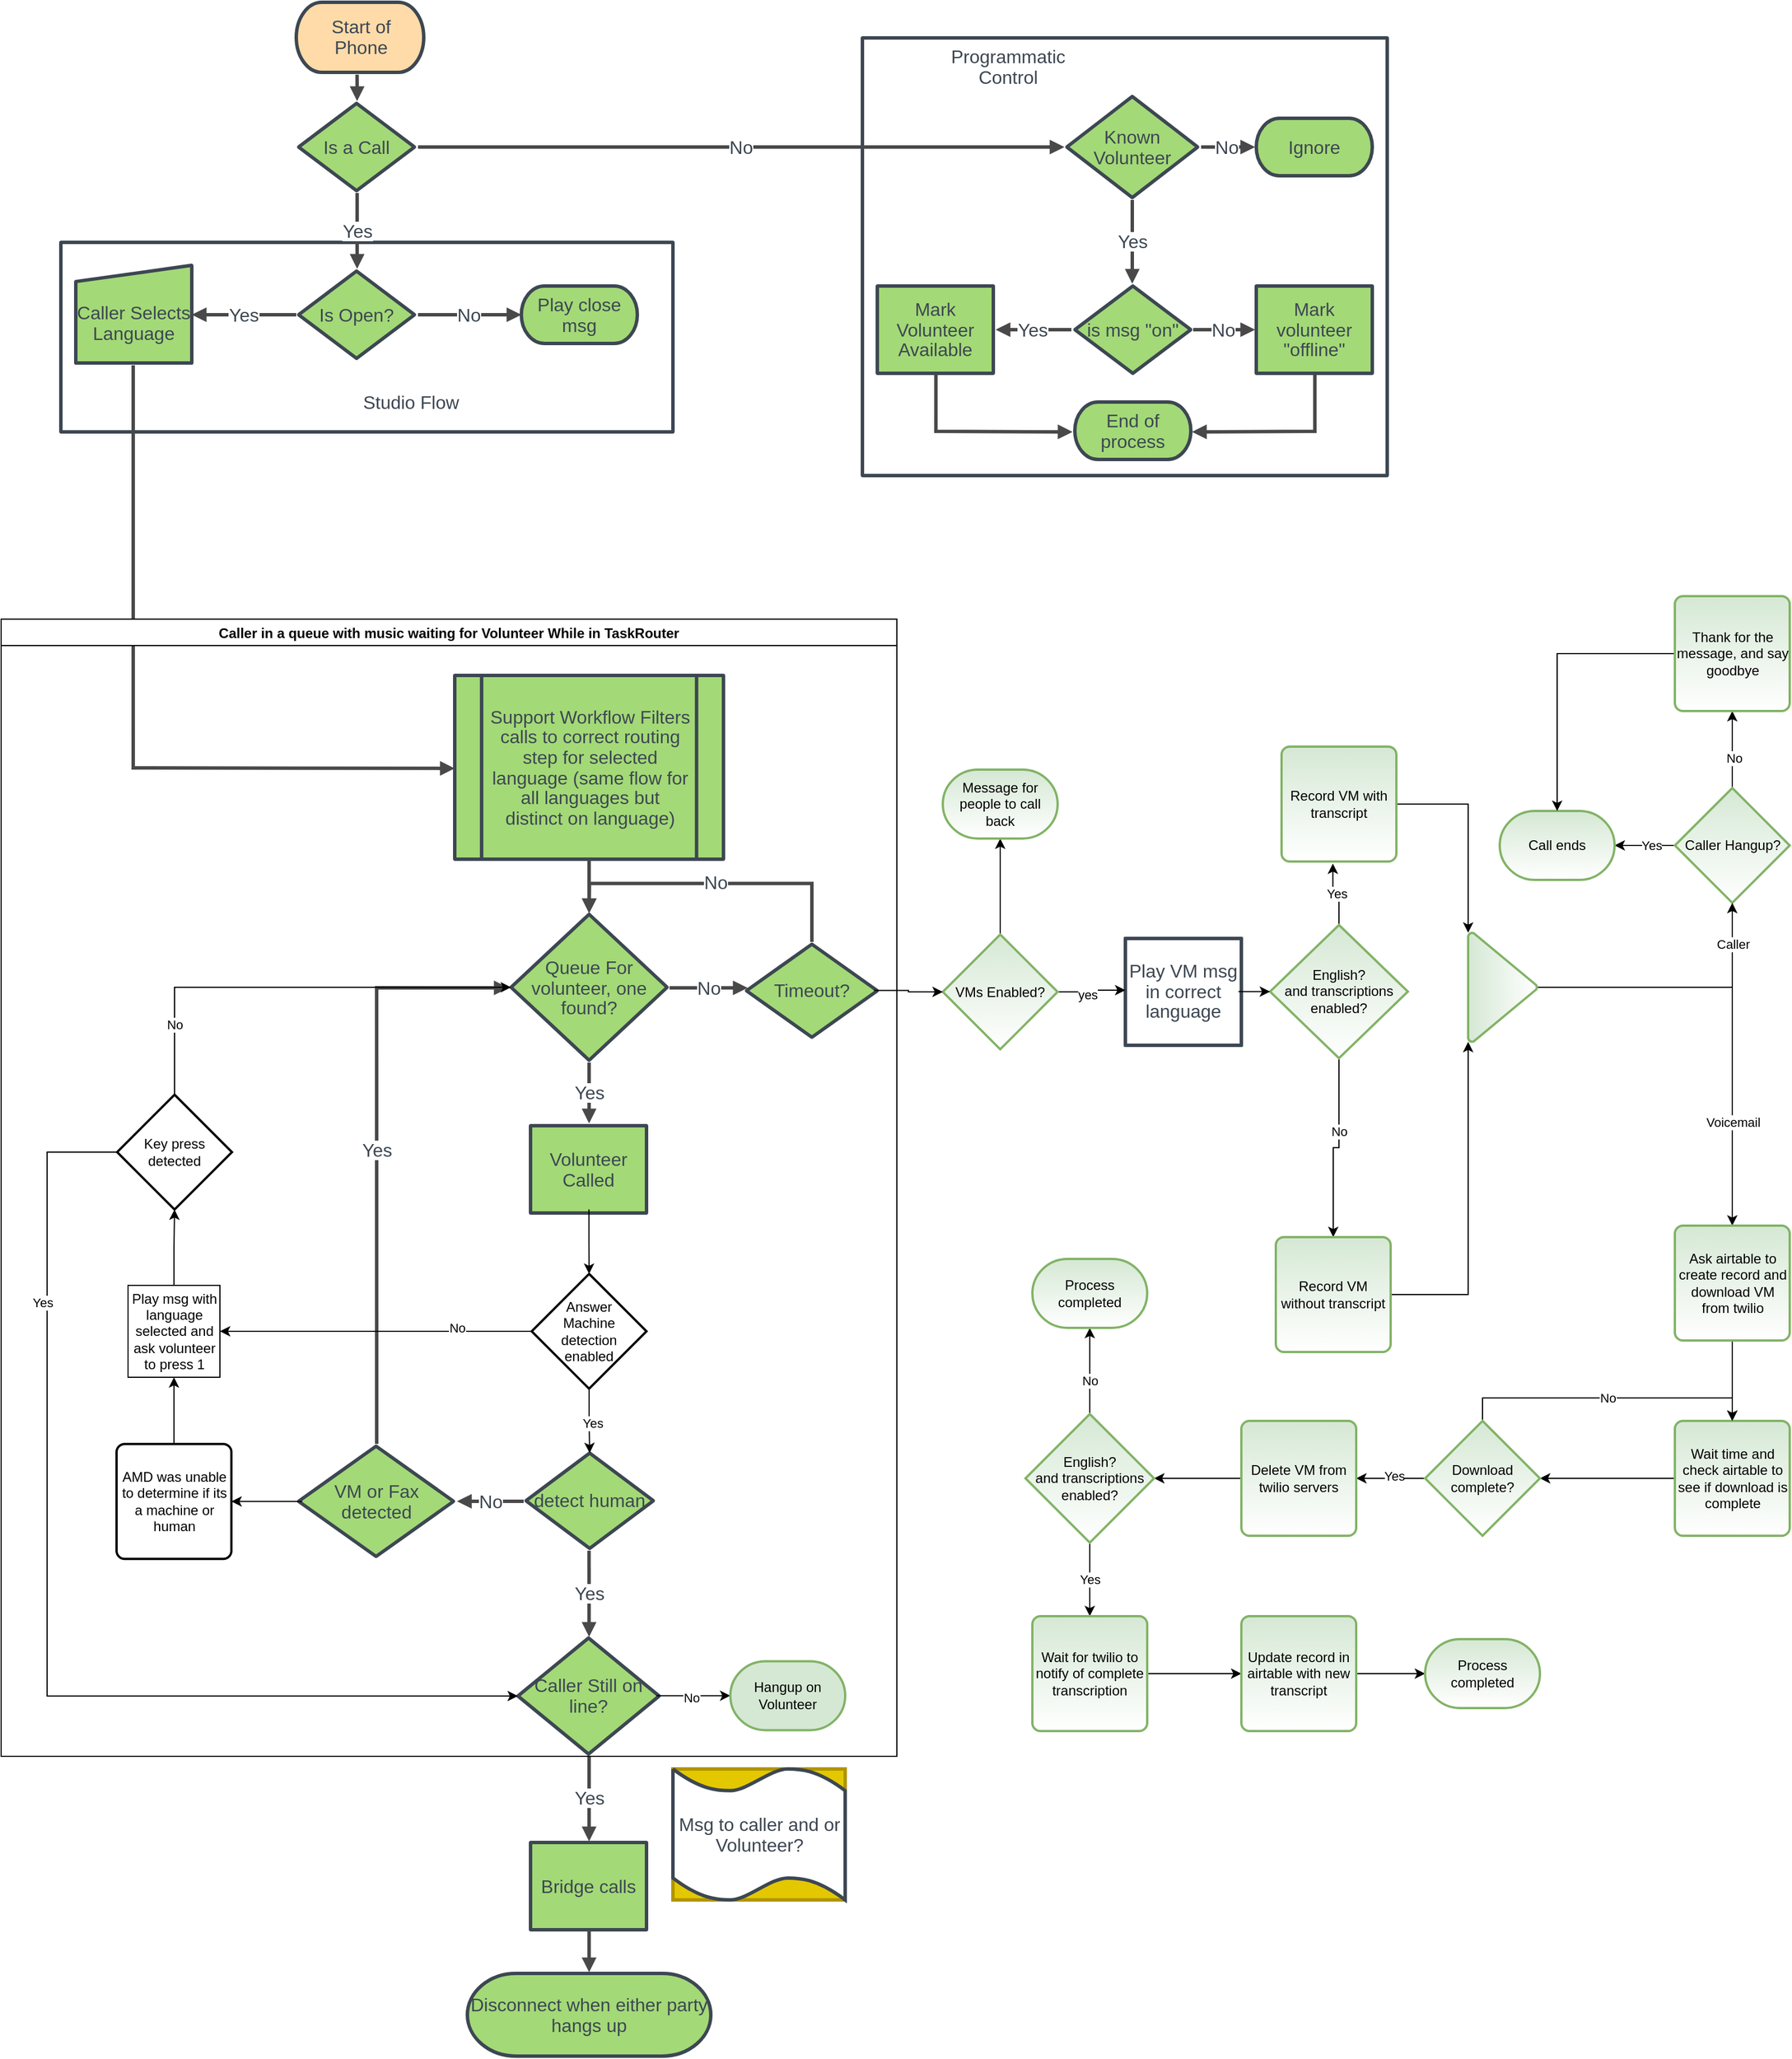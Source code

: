 <mxfile version="13.0.3" type="device"><diagram id="GNucXbwqj-5pLdh_AGNK" name="Page-1"><mxGraphModel dx="1106" dy="2103" grid="1" gridSize="10" guides="1" tooltips="1" connect="1" arrows="1" fold="1" page="1" pageScale="1" pageWidth="850" pageHeight="1100" math="0" shadow="0"><root><mxCell id="0"/><mxCell id="1" parent="0"/><mxCell id="ulSbYFxJWoQOot6R8CF2-1" style="vsdxID=1;fillColor=none;gradientColor=none;strokeColor=none;strokeWidth=3;spacingTop=-3;spacingBottom=-3;spacingLeft=-3;spacingRight=-3;labelBackgroundColor=none;rounded=1;html=1;whiteSpace=wrap;" parent="1" vertex="1"><mxGeometry x="357" y="-1057" width="111" height="61" as="geometry"/></mxCell><mxCell id="ulSbYFxJWoQOot6R8CF2-2" style="vsdxID=2;fillColor=#ffdba9;gradientColor=none;shape=stencil(lZNBbsMgEEVPwxYNM7FsllWaXKAnsGJao7p2RJw26elLPLgGnKiqV/Bnvnh8D4K2p7Y+GoFwGt3wbr5sM7aCngWi7Vvj7OhXgnaCtq+DM29uOPcN74+170SYFNOwR926EWp3eLHfhjWQpMqCC+z8GD5vJ164XmqpNZevwTHt9tx8ODvuVlzUSgLp6AtWFXvhggEIgnANAqLcJPYqGCg3BGHzizcBwdMdpsUUhLKURZWSPOLOQWeQOJaMbQHpbB8l6aMGlSSZONbcldRFCr5gYJLnjBlfjNKOf+SVpfXwn+AKM6WaEeKL02qG7iT1x8z5xTTdPPe26/hxxPX8NXiJXxLtfgA=);strokeColor=#3d4752;strokeWidth=3;spacingTop=-3;spacingBottom=-3;spacingLeft=-3;spacingRight=-3;labelBackgroundColor=none;rounded=1;html=1;whiteSpace=wrap;" parent="ulSbYFxJWoQOot6R8CF2-1" vertex="1"><mxGeometry width="111" height="61" as="geometry"/></mxCell><mxCell id="ulSbYFxJWoQOot6R8CF2-3" value="&lt;p style=&quot;align:center;margin-left:0;margin-right:0;margin-top:0px;margin-bottom:0px;text-indent:0;valign:middle;direction:ltr;&quot;&gt;&lt;font style=&quot;font-size:16px;font-family:Arial;color:#3d4752;direction:ltr;letter-spacing:0px;line-height:110.0%;opacity:1&quot;&gt;Start of Phone &lt;/font&gt;&lt;/p&gt;" style="text;vsdxID=1;fillColor=none;gradientColor=none;strokeColor=none;strokeWidth=3;spacingTop=-3;spacingBottom=-3;spacingLeft=-3;spacingRight=-3;labelBackgroundColor=none;rounded=1;html=1;whiteSpace=wrap;verticalAlign=middle;align=center;;html=1;" parent="ulSbYFxJWoQOot6R8CF2-1" vertex="1"><mxGeometry x="9.52" y="8.8" width="92.71" height="43.18" as="geometry"/></mxCell><mxCell id="ulSbYFxJWoQOot6R8CF2-4" style="vsdxID=3;fillColor=none;gradientColor=none;strokeColor=none;strokeWidth=3;spacingTop=-3;spacingBottom=-3;spacingLeft=-3;spacingRight=-3;labelBackgroundColor=none;rounded=0;html=1;whiteSpace=wrap;" parent="1" vertex="1"><mxGeometry x="359" y="-823" width="101" height="76" as="geometry"/></mxCell><mxCell id="ulSbYFxJWoQOot6R8CF2-5" style="vsdxID=4;fillColor=#a3d977;gradientColor=none;shape=stencil(nZBdDsIgEIRPs69mYUM8QK0X8ATEohARGoq/p5eymrSN8cG33ZlvdpMBagarewMSh5ziydxcly3QBqR0wZrkcpmAWqDmEJM5pngJHe+9LqTEqpiOM2KkJeq037mnYQ1XJNaKDU6e43X8eGdfIXuPN163LZPehQkpcI6qH+zi6if6lf376owsQ62Ey3Lec6NTf1lhkbh+al8=);strokeColor=#3d4752;strokeWidth=3;spacingTop=-3;spacingBottom=-3;spacingLeft=-3;spacingRight=-3;labelBackgroundColor=none;rounded=1;html=1;whiteSpace=wrap;" parent="ulSbYFxJWoQOot6R8CF2-4" vertex="1"><mxGeometry width="101" height="76" as="geometry"/></mxCell><mxCell id="ulSbYFxJWoQOot6R8CF2-6" value="&lt;p style=&quot;align:center;margin-left:0;margin-right:0;margin-top:0px;margin-bottom:0px;text-indent:0;valign:middle;direction:ltr;&quot;&gt;&lt;font style=&quot;font-size:16px;font-family:Arial;color:#3d4752;direction:ltr;letter-spacing:0px;line-height:110.0%;opacity:1&quot;&gt;Is Open?&lt;/font&gt;&lt;/p&gt;" style="text;vsdxID=3;fillColor=none;gradientColor=none;strokeColor=none;strokeWidth=3;spacingTop=-3;spacingBottom=-3;spacingLeft=-3;spacingRight=-3;labelBackgroundColor=none;rounded=0;html=1;whiteSpace=wrap;verticalAlign=middle;align=center;;html=1;" parent="ulSbYFxJWoQOot6R8CF2-4" vertex="1"><mxGeometry x="3.17" y="2.98" width="95.25" height="69.85" as="geometry"/></mxCell><mxCell id="ulSbYFxJWoQOot6R8CF2-7" style="vsdxID=8;fillColor=none;gradientColor=none;fillOpacity=0;strokeColor=none;strokeWidth=3;spacingTop=-3;spacingBottom=-3;spacingLeft=-3;spacingRight=-3;labelBackgroundColor=none;rounded=0;html=1;whiteSpace=wrap;" parent="1" vertex="1"><mxGeometry x="152" y="-848" width="533" height="165" as="geometry"/></mxCell><mxCell id="ulSbYFxJWoQOot6R8CF2-8" style="vsdxID=9;fillColor=#000000;gradientColor=none;fillOpacity=0;shape=stencil(nZBLDsIwDERP4y1KYiEOUMoFOEFEDbEISZWG8jk9aQ1SQKy688y8kaUBbAZnewKjhpzimW7cZQe4BWM4OEqcywXYAjbHmOiU4jV0ontbSKNmhzrp6Ik2yqbDnp8knlqh3qwlkOYljtPH+zuX6FGrnYCeQwVqtRj96L/wYvQLLMe8iGzF3sugdf67YLFkfWxf);strokeColor=#3d4752;strokeWidth=3;spacingTop=-3;spacingBottom=-3;spacingLeft=-3;spacingRight=-3;labelBackgroundColor=none;rounded=1;html=1;whiteSpace=wrap;" parent="ulSbYFxJWoQOot6R8CF2-7" vertex="1"><mxGeometry width="533" height="165" as="geometry"/></mxCell><mxCell id="ulSbYFxJWoQOot6R8CF2-9" style="vsdxID=10;fillColor=none;gradientColor=none;fillOpacity=0;strokeOpacity=0;strokeWidth=3;spacingTop=-3;spacingBottom=-3;spacingLeft=-3;spacingRight=-3;labelBackgroundColor=none;rounded=0;strokeColor=none;html=1;whiteSpace=wrap;" parent="1" vertex="1"><mxGeometry x="381" y="-734" width="152" height="49" as="geometry"/></mxCell><mxCell id="ulSbYFxJWoQOot6R8CF2-10" style="vsdxID=11;fillColor=#ffffff;gradientColor=none;fillOpacity=0;strokeOpacity=0;shape=stencil(nZBLDsIwDERP4y1KYiEOUMoFOEFEDbEISZWG8jk9aQ1SQKy688y8kaUBbAZnewKjhpzimW7cZQe4BWM4OEqcywXYAjbHmOiU4jV0ontbSKNmhzrp6Ik2yqbDnp8knlqh3qwlkOYljtPH+zuX6FGrnYCeQwVqtRj96L/wYvQLLMe8iGzF3sugdf67YLFkfWxf);strokeWidth=3;spacingTop=-3;spacingBottom=-3;spacingLeft=-3;spacingRight=-3;labelBackgroundColor=none;rounded=1;html=1;whiteSpace=wrap;" parent="ulSbYFxJWoQOot6R8CF2-9" vertex="1"><mxGeometry width="152" height="49" as="geometry"/></mxCell><mxCell id="ulSbYFxJWoQOot6R8CF2-11" value="&lt;p style=&quot;align:center;margin-left:0;margin-right:0;margin-top:0px;margin-bottom:0px;text-indent:0;valign:middle;direction:ltr;&quot;&gt;&lt;font style=&quot;font-size:16px;font-family:Arial;color:#3d4752;direction:ltr;letter-spacing:0px;line-height:110.0%;opacity:1&quot;&gt;Studio Flow&lt;/font&gt;&lt;/p&gt;" style="text;vsdxID=10;fillColor=none;gradientColor=none;fillOpacity=0;strokeOpacity=0;strokeWidth=3;spacingTop=-3;spacingBottom=-3;spacingLeft=-3;spacingRight=-3;labelBackgroundColor=none;rounded=0;strokeColor=none;html=1;whiteSpace=wrap;verticalAlign=middle;align=center;;html=1;" parent="ulSbYFxJWoQOot6R8CF2-9" vertex="1"><mxGeometry x="3.17" y="3.15" width="146.05" height="43.18" as="geometry"/></mxCell><mxCell id="ulSbYFxJWoQOot6R8CF2-12" style="vsdxID=12;fillColor=none;gradientColor=none;strokeColor=none;strokeWidth=3;spacingTop=-3;spacingBottom=-3;spacingLeft=-3;spacingRight=-3;labelBackgroundColor=none;rounded=0;html=1;whiteSpace=wrap;" parent="1" vertex="1"><mxGeometry x="359" y="-969" width="101" height="76" as="geometry"/></mxCell><mxCell id="ulSbYFxJWoQOot6R8CF2-13" style="vsdxID=13;fillColor=#a3d977;gradientColor=none;shape=stencil(nZBdDsIgEIRPs69mYUM8QK0X8ATEohARGoq/p5eymrSN8cG33ZlvdpMBagarewMSh5ziydxcly3QBqR0wZrkcpmAWqDmEJM5pngJHe+9LqTEqpiOM2KkJeq037mnYQ1XJNaKDU6e43X8eGdfIXuPN163LZPehQkpcI6qH+zi6if6lf376owsQ62Ey3Lec6NTf1lhkbh+al8=);strokeColor=#3d4752;strokeWidth=3;spacingTop=-3;spacingBottom=-3;spacingLeft=-3;spacingRight=-3;labelBackgroundColor=none;rounded=1;html=1;whiteSpace=wrap;" parent="ulSbYFxJWoQOot6R8CF2-12" vertex="1"><mxGeometry width="101" height="76" as="geometry"/></mxCell><mxCell id="ulSbYFxJWoQOot6R8CF2-14" value="&lt;p style=&quot;align:center;margin-left:0;margin-right:0;margin-top:0px;margin-bottom:0px;text-indent:0;valign:middle;direction:ltr;&quot;&gt;&lt;font style=&quot;font-size:16px;font-family:Arial;color:#3d4752;direction:ltr;letter-spacing:0px;line-height:110.0%;opacity:1&quot;&gt;Is a Call&lt;/font&gt;&lt;/p&gt;" style="text;vsdxID=12;fillColor=none;gradientColor=none;strokeColor=none;strokeWidth=3;spacingTop=-3;spacingBottom=-3;spacingLeft=-3;spacingRight=-3;labelBackgroundColor=none;rounded=0;html=1;whiteSpace=wrap;verticalAlign=middle;align=center;;html=1;" parent="ulSbYFxJWoQOot6R8CF2-12" vertex="1"><mxGeometry x="3.17" y="2.98" width="95.25" height="69.85" as="geometry"/></mxCell><mxCell id="ulSbYFxJWoQOot6R8CF2-15" style="vsdxID=15;fillColor=none;gradientColor=none;fillOpacity=0;strokeColor=none;strokeWidth=3;spacingTop=-3;spacingBottom=-3;spacingLeft=-3;spacingRight=-3;labelBackgroundColor=none;rounded=0;html=1;whiteSpace=wrap;" parent="1" vertex="1"><mxGeometry x="850" y="-1026" width="457" height="381" as="geometry"/></mxCell><mxCell id="ulSbYFxJWoQOot6R8CF2-16" style="vsdxID=16;fillColor=#000000;gradientColor=none;fillOpacity=0;shape=stencil(nZBLDsIwDERP4y1KYiEOUMoFOEFEDbEISZWG8jk9aQ1SQKy688y8kaUBbAZnewKjhpzimW7cZQe4BWM4OEqcywXYAjbHmOiU4jV0ontbSKNmhzrp6Ik2yqbDnp8knlqh3qwlkOYljtPH+zuX6FGrnYCeQwVqtRj96L/wYvQLLMe8iGzF3sugdf67YLFkfWxf);strokeColor=#3d4752;strokeWidth=3;spacingTop=-3;spacingBottom=-3;spacingLeft=-3;spacingRight=-3;labelBackgroundColor=none;rounded=1;html=1;whiteSpace=wrap;" parent="ulSbYFxJWoQOot6R8CF2-15" vertex="1"><mxGeometry width="457" height="381" as="geometry"/></mxCell><mxCell id="ulSbYFxJWoQOot6R8CF2-17" style="vsdxID=17;fillColor=none;gradientColor=none;fillOpacity=0;strokeOpacity=0;strokeWidth=3;spacingTop=-3;spacingBottom=-3;spacingLeft=-3;spacingRight=-3;labelBackgroundColor=none;rounded=0;strokeColor=none;html=1;whiteSpace=wrap;" parent="1" vertex="1"><mxGeometry x="901" y="-1026" width="152" height="49" as="geometry"/></mxCell><mxCell id="ulSbYFxJWoQOot6R8CF2-18" style="vsdxID=18;fillColor=#ffffff;gradientColor=none;fillOpacity=0;strokeOpacity=0;shape=stencil(nZBLDsIwDERP4y1KYiEOUMoFOEFEDbEISZWG8jk9aQ1SQKy688y8kaUBbAZnewKjhpzimW7cZQe4BWM4OEqcywXYAjbHmOiU4jV0ontbSKNmhzrp6Ik2yqbDnp8knlqh3qwlkOYljtPH+zuX6FGrnYCeQwVqtRj96L/wYvQLLMe8iGzF3sugdf67YLFkfWxf);strokeWidth=3;spacingTop=-3;spacingBottom=-3;spacingLeft=-3;spacingRight=-3;labelBackgroundColor=none;rounded=1;html=1;whiteSpace=wrap;" parent="ulSbYFxJWoQOot6R8CF2-17" vertex="1"><mxGeometry width="152" height="49" as="geometry"/></mxCell><mxCell id="ulSbYFxJWoQOot6R8CF2-19" value="&lt;p style=&quot;align:center;margin-left:0;margin-right:0;margin-top:0px;margin-bottom:0px;text-indent:0;valign:middle;direction:ltr;&quot;&gt;&lt;font style=&quot;font-size:16px;font-family:Arial;color:#3d4752;direction:ltr;letter-spacing:0px;line-height:110.0%;opacity:1&quot;&gt;Programmatic Control&lt;/font&gt;&lt;/p&gt;" style="text;vsdxID=17;fillColor=none;gradientColor=none;fillOpacity=0;strokeOpacity=0;strokeWidth=3;spacingTop=-3;spacingBottom=-3;spacingLeft=-3;spacingRight=-3;labelBackgroundColor=none;rounded=0;strokeColor=none;html=1;whiteSpace=wrap;verticalAlign=middle;align=center;;html=1;" parent="ulSbYFxJWoQOot6R8CF2-17" vertex="1"><mxGeometry x="3.17" y="3.15" width="146.05" height="43.18" as="geometry"/></mxCell><mxCell id="ulSbYFxJWoQOot6R8CF2-20" style="vsdxID=19;fillColor=none;gradientColor=none;strokeColor=none;strokeWidth=3;spacingTop=-3;spacingBottom=-3;spacingLeft=-3;spacingRight=-3;labelBackgroundColor=none;rounded=0;html=1;whiteSpace=wrap;" parent="1" vertex="1"><mxGeometry x="1028" y="-975" width="114" height="88" as="geometry"/></mxCell><mxCell id="ulSbYFxJWoQOot6R8CF2-21" style="vsdxID=20;fillColor=#a3d977;gradientColor=none;shape=stencil(nZBdDsIgEIRPs69mYUM8QK0X8ATEohARGoq/p5eymrSN8cG33ZlvdpMBagarewMSh5ziydxcly3QBqR0wZrkcpmAWqDmEJM5pngJHe+9LqTEqpiOM2KkJeq037mnYQ1XJNaKDU6e43X8eGdfIXuPN163LZPehQkpcI6qH+zi6if6lf376owsQ62Ey3Lec6NTf1lhkbh+al8=);strokeColor=#3d4752;strokeWidth=3;spacingTop=-3;spacingBottom=-3;spacingLeft=-3;spacingRight=-3;labelBackgroundColor=none;rounded=1;html=1;whiteSpace=wrap;" parent="ulSbYFxJWoQOot6R8CF2-20" vertex="1"><mxGeometry width="114" height="88" as="geometry"/></mxCell><mxCell id="ulSbYFxJWoQOot6R8CF2-22" value="&lt;p style=&quot;align:center;margin-left:0;margin-right:0;margin-top:0px;margin-bottom:0px;text-indent:0;valign:middle;direction:ltr;&quot;&gt;&lt;font style=&quot;font-size:16px;font-family:Arial;color:#3d4752;direction:ltr;letter-spacing:0px;line-height:110.0%;opacity:1&quot;&gt;Known Volunteer&lt;/font&gt;&lt;/p&gt;" style="text;vsdxID=19;fillColor=none;gradientColor=none;strokeColor=none;strokeWidth=3;spacingTop=-3;spacingBottom=-3;spacingLeft=-3;spacingRight=-3;labelBackgroundColor=none;rounded=0;html=1;whiteSpace=wrap;verticalAlign=middle;align=center;;html=1;" parent="ulSbYFxJWoQOot6R8CF2-20" vertex="1"><mxGeometry x="3.17" y="2.28" width="107.95" height="82.55" as="geometry"/></mxCell><mxCell id="ulSbYFxJWoQOot6R8CF2-23" style="vsdxID=22;fillColor=none;gradientColor=none;strokeColor=none;strokeWidth=3;spacingTop=-3;spacingBottom=-3;spacingLeft=-3;spacingRight=-3;labelBackgroundColor=none;rounded=0;html=1;whiteSpace=wrap;" parent="1" vertex="1"><mxGeometry x="1035" y="-810" width="101" height="76" as="geometry"/></mxCell><mxCell id="ulSbYFxJWoQOot6R8CF2-24" style="vsdxID=23;fillColor=#a3d977;gradientColor=none;shape=stencil(nZBdDsIgEIRPs69mYUM8QK0X8ATEohARGoq/p5eymrSN8cG33ZlvdpMBagarewMSh5ziydxcly3QBqR0wZrkcpmAWqDmEJM5pngJHe+9LqTEqpiOM2KkJeq037mnYQ1XJNaKDU6e43X8eGdfIXuPN163LZPehQkpcI6qH+zi6if6lf376owsQ62Ey3Lec6NTf1lhkbh+al8=);strokeColor=#3d4752;strokeWidth=3;spacingTop=-3;spacingBottom=-3;spacingLeft=-3;spacingRight=-3;labelBackgroundColor=none;rounded=1;html=1;whiteSpace=wrap;" parent="ulSbYFxJWoQOot6R8CF2-23" vertex="1"><mxGeometry width="101" height="76" as="geometry"/></mxCell><mxCell id="ulSbYFxJWoQOot6R8CF2-25" value="&lt;p style=&quot;align:center;margin-left:0;margin-right:0;margin-top:0px;margin-bottom:0px;text-indent:0;valign:middle;direction:ltr;&quot;&gt;&lt;font style=&quot;font-size:16px;font-family:Arial;color:#3d4752;direction:ltr;letter-spacing:0px;line-height:110.0%;opacity:1&quot;&gt;is msg &amp;quot;on&amp;quot;&lt;/font&gt;&lt;/p&gt;" style="text;vsdxID=22;fillColor=none;gradientColor=none;strokeColor=none;strokeWidth=3;spacingTop=-3;spacingBottom=-3;spacingLeft=-3;spacingRight=-3;labelBackgroundColor=none;rounded=0;html=1;whiteSpace=wrap;verticalAlign=middle;align=center;;html=1;" parent="ulSbYFxJWoQOot6R8CF2-23" vertex="1"><mxGeometry x="3.17" y="2.98" width="95.25" height="69.85" as="geometry"/></mxCell><mxCell id="ulSbYFxJWoQOot6R8CF2-26" style="vsdxID=25;fillColor=none;gradientColor=none;strokeColor=none;strokeWidth=3;spacingTop=-3;spacingBottom=-3;spacingLeft=-3;spacingRight=-3;labelBackgroundColor=none;rounded=0;html=1;whiteSpace=wrap;" parent="1" vertex="1"><mxGeometry x="863" y="-810" width="101" height="76" as="geometry"/></mxCell><mxCell id="ulSbYFxJWoQOot6R8CF2-27" style="vsdxID=26;fillColor=#a3d977;gradientColor=none;shape=stencil(nZBLDsIwDERP4y1KYiEOUMoFOEFEDbEISZWG8jk9aQ1SQKy688y8kaUBbAZnewKjhpzimW7cZQe4BWM4OEqcywXYAjbHmOiU4jV0ontbSKNmhzrp6Ik2yqbDnp8knlqh3qwlkOYljtPH+zuX6FGrnYCeQwVqtRj96L/wYvQLLMe8iGzF3sugdf67YLFkfWxf);strokeColor=#3d4752;strokeWidth=3;spacingTop=-3;spacingBottom=-3;spacingLeft=-3;spacingRight=-3;labelBackgroundColor=none;rounded=1;html=1;whiteSpace=wrap;" parent="ulSbYFxJWoQOot6R8CF2-26" vertex="1"><mxGeometry width="101" height="76" as="geometry"/></mxCell><mxCell id="ulSbYFxJWoQOot6R8CF2-28" value="&lt;p style=&quot;align:center;margin-left:0;margin-right:0;margin-top:0px;margin-bottom:0px;text-indent:0;valign:middle;direction:ltr;&quot;&gt;&lt;font style=&quot;font-size:16px;font-family:Arial;color:#3d4752;direction:ltr;letter-spacing:0px;line-height:110.0%;opacity:1&quot;&gt;Mark Volunteer Available&lt;/font&gt;&lt;/p&gt;" style="text;vsdxID=25;fillColor=none;gradientColor=none;strokeColor=none;strokeWidth=3;spacingTop=-3;spacingBottom=-3;spacingLeft=-3;spacingRight=-3;labelBackgroundColor=none;rounded=0;html=1;whiteSpace=wrap;verticalAlign=middle;align=center;;html=1;" parent="ulSbYFxJWoQOot6R8CF2-26" vertex="1"><mxGeometry x="3.17" y="2.98" width="95.25" height="69.85" as="geometry"/></mxCell><mxCell id="ulSbYFxJWoQOot6R8CF2-29" style="vsdxID=28;fillColor=none;gradientColor=none;strokeColor=none;strokeWidth=3;spacingTop=-3;spacingBottom=-3;spacingLeft=-3;spacingRight=-3;labelBackgroundColor=none;rounded=0;html=1;whiteSpace=wrap;" parent="1" vertex="1"><mxGeometry x="1193" y="-810" width="101" height="76" as="geometry"/></mxCell><mxCell id="ulSbYFxJWoQOot6R8CF2-30" style="vsdxID=29;fillColor=#a3d977;gradientColor=none;shape=stencil(nZBLDsIwDERP4y1KYiEOUMoFOEFEDbEISZWG8jk9aQ1SQKy688y8kaUBbAZnewKjhpzimW7cZQe4BWM4OEqcywXYAjbHmOiU4jV0ontbSKNmhzrp6Ik2yqbDnp8knlqh3qwlkOYljtPH+zuX6FGrnYCeQwVqtRj96L/wYvQLLMe8iGzF3sugdf67YLFkfWxf);strokeColor=#3d4752;strokeWidth=3;spacingTop=-3;spacingBottom=-3;spacingLeft=-3;spacingRight=-3;labelBackgroundColor=none;rounded=1;html=1;whiteSpace=wrap;" parent="ulSbYFxJWoQOot6R8CF2-29" vertex="1"><mxGeometry width="101" height="76" as="geometry"/></mxCell><mxCell id="ulSbYFxJWoQOot6R8CF2-31" value="&lt;p style=&quot;align:center;margin-left:0;margin-right:0;margin-top:0px;margin-bottom:0px;text-indent:0;valign:middle;direction:ltr;&quot;&gt;&lt;font style=&quot;font-size:16px;font-family:Arial;color:#3d4752;direction:ltr;letter-spacing:0px;line-height:110.0%;opacity:1&quot;&gt;Mark volunteer &amp;quot;offline&amp;quot;&lt;/font&gt;&lt;/p&gt;" style="text;vsdxID=28;fillColor=none;gradientColor=none;strokeColor=none;strokeWidth=3;spacingTop=-3;spacingBottom=-3;spacingLeft=-3;spacingRight=-3;labelBackgroundColor=none;rounded=0;html=1;whiteSpace=wrap;verticalAlign=middle;align=center;;html=1;" parent="ulSbYFxJWoQOot6R8CF2-29" vertex="1"><mxGeometry x="3.17" y="2.98" width="95.25" height="69.85" as="geometry"/></mxCell><mxCell id="ulSbYFxJWoQOot6R8CF2-32" style="vsdxID=31;fillColor=none;gradientColor=none;strokeColor=none;strokeWidth=3;spacingTop=-3;spacingBottom=-3;spacingLeft=-3;spacingRight=-3;labelBackgroundColor=none;rounded=0;html=1;whiteSpace=wrap;" parent="1" vertex="1"><mxGeometry x="1193" y="-956" width="101" height="50" as="geometry"/></mxCell><mxCell id="ulSbYFxJWoQOot6R8CF2-33" style="vsdxID=32;fillColor=#a3d977;gradientColor=none;shape=stencil(jZPRjoIwEEW/pq/NdGYVeNy4+gN+AZEqzbJgKir69SLThrbumuWpvXOHOdwMglanujxqgXDqbfetr6bqa0FfAtG0tbamH0+C1oJW+87qg+3ObcX3Yzk6ESZFV9yjnm6E0u625q5ZA0kqW3CBO3+6y3PiwPUcuHZz9um2YefubNmquFgoCUtnV6EfBnQE4F/nBERJWRE8DmWgtMEJi4AAPn+BmDuckGVyiTFGCJqS+cl5Mtgb5smNaYOgMA4qsr9S5rL4iDFnAIyi84DhZ1Ds+G80STB/Zo8vjDGSn58CvA/o3SaNh2lheZVN0/C+h/V0wUeJfw5aPwA=);strokeColor=#3d4752;strokeWidth=3;spacingTop=-3;spacingBottom=-3;spacingLeft=-3;spacingRight=-3;labelBackgroundColor=none;rounded=1;html=1;whiteSpace=wrap;" parent="ulSbYFxJWoQOot6R8CF2-32" vertex="1"><mxGeometry width="101" height="50" as="geometry"/></mxCell><mxCell id="ulSbYFxJWoQOot6R8CF2-34" value="&lt;p style=&quot;align:center;margin-left:0;margin-right:0;margin-top:0px;margin-bottom:0px;text-indent:0;valign:middle;direction:ltr;&quot;&gt;&lt;font style=&quot;font-size:16px;font-family:Arial;color:#3d4752;direction:ltr;letter-spacing:0px;line-height:110.0%;opacity:1&quot;&gt;Ignore&lt;/font&gt;&lt;/p&gt;" style="text;vsdxID=31;fillColor=none;gradientColor=none;strokeColor=none;strokeWidth=3;spacingTop=-3;spacingBottom=-3;spacingLeft=-3;spacingRight=-3;labelBackgroundColor=none;rounded=0;html=1;whiteSpace=wrap;verticalAlign=middle;align=center;;html=1;" parent="ulSbYFxJWoQOot6R8CF2-32" vertex="1"><mxGeometry x="3.17" y="2.38" width="95.25" height="44.45" as="geometry"/></mxCell><mxCell id="ulSbYFxJWoQOot6R8CF2-35" style="vsdxID=34;fillColor=none;gradientColor=none;strokeColor=none;strokeWidth=3;spacingTop=-3;spacingBottom=-3;spacingLeft=-3;spacingRight=-3;labelBackgroundColor=none;rounded=0;html=1;whiteSpace=wrap;" parent="1" vertex="1"><mxGeometry x="1035" y="-709" width="101" height="50" as="geometry"/></mxCell><mxCell id="ulSbYFxJWoQOot6R8CF2-36" style="vsdxID=35;fillColor=#a3d977;gradientColor=none;shape=stencil(jZPRjoIwEEW/pq/NdGYVeNy4+gN+AZEqzbJgKir69SLThrbumuWpvXOHOdwMglanujxqgXDqbfetr6bqa0FfAtG0tbamH0+C1oJW+87qg+3ObcX3Yzk6ESZFV9yjnm6E0u625q5ZA0kqW3CBO3+6y3PiwPUcuHZz9um2YefubNmquFgoCUtnV6EfBnQE4F/nBERJWRE8DmWgtMEJi4AAPn+BmDuckGVyiTFGCJqS+cl5Mtgb5smNaYOgMA4qsr9S5rL4iDFnAIyi84DhZ1Ds+G80STB/Zo8vjDGSn58CvA/o3SaNh2lheZVN0/C+h/V0wUeJfw5aPwA=);strokeColor=#3d4752;strokeWidth=3;spacingTop=-3;spacingBottom=-3;spacingLeft=-3;spacingRight=-3;labelBackgroundColor=none;rounded=1;html=1;whiteSpace=wrap;" parent="ulSbYFxJWoQOot6R8CF2-35" vertex="1"><mxGeometry width="101" height="50" as="geometry"/></mxCell><mxCell id="ulSbYFxJWoQOot6R8CF2-37" value="&lt;p style=&quot;align:center;margin-left:0;margin-right:0;margin-top:0px;margin-bottom:0px;text-indent:0;valign:middle;direction:ltr;&quot;&gt;&lt;font style=&quot;font-size:16px;font-family:Arial;color:#3d4752;direction:ltr;letter-spacing:0px;line-height:110.0%;opacity:1&quot;&gt;End of process&lt;/font&gt;&lt;/p&gt;" style="text;vsdxID=34;fillColor=none;gradientColor=none;strokeColor=none;strokeWidth=3;spacingTop=-3;spacingBottom=-3;spacingLeft=-3;spacingRight=-3;labelBackgroundColor=none;rounded=0;html=1;whiteSpace=wrap;verticalAlign=middle;align=center;;html=1;" parent="ulSbYFxJWoQOot6R8CF2-35" vertex="1"><mxGeometry x="3.17" y="2.38" width="95.25" height="44.45" as="geometry"/></mxCell><mxCell id="ulSbYFxJWoQOot6R8CF2-38" style="vsdxID=38;fillColor=none;gradientColor=none;strokeColor=none;strokeWidth=3;spacingTop=-3;spacingBottom=-3;spacingLeft=-3;spacingRight=-3;labelBackgroundColor=none;rounded=0;html=1;whiteSpace=wrap;" parent="1" vertex="1"><mxGeometry x="165" y="-828" width="101" height="85" as="geometry"/></mxCell><mxCell id="ulSbYFxJWoQOot6R8CF2-39" style="vsdxID=39;fillColor=#a3d977;gradientColor=none;shape=stencil(pZFNDsIgEIVPw5YMEOsBar2AJyAyykSEhrb+nV7a6aJ2YUzczbz3zQx5CFN33rYoNHR9The8k+u9MDuhNUWPmfpSCdMIU59SxnNOQ3Tct7aQGiYFHc+okdZg8/FAL2QNpFHbDRs8eU238eJj9tl6zhsqWfGWPcOB4gJW8InD72jpJXxZ/Re9fnUppnw4OQqB41366zyLxH9hmjc=);strokeColor=#3d4752;strokeWidth=3;spacingTop=-3;spacingBottom=-3;spacingLeft=-3;spacingRight=-3;labelBackgroundColor=none;rounded=1;html=1;whiteSpace=wrap;" parent="ulSbYFxJWoQOot6R8CF2-38" vertex="1"><mxGeometry width="101" height="85" as="geometry"/></mxCell><mxCell id="ulSbYFxJWoQOot6R8CF2-40" value="&lt;p style=&quot;align:center;margin-left:0;margin-right:0;margin-top:0px;margin-bottom:0px;text-indent:0;valign:middle;direction:ltr;&quot;&gt;&lt;font style=&quot;font-size:16px;font-family:Arial;color:#3d4752;direction:ltr;letter-spacing:0px;line-height:110.0%;opacity:1&quot;&gt;Caller Selects Language&lt;/font&gt;&lt;/p&gt;" style="text;vsdxID=38;fillColor=none;gradientColor=none;strokeColor=none;strokeWidth=3;spacingTop=-3;spacingBottom=-3;spacingLeft=-3;spacingRight=-3;labelBackgroundColor=none;rounded=0;html=1;whiteSpace=wrap;verticalAlign=middle;align=center;;html=1;" parent="ulSbYFxJWoQOot6R8CF2-38" vertex="1"><mxGeometry x="3.17" y="16.8" width="95.25" height="65.41" as="geometry"/></mxCell><mxCell id="ulSbYFxJWoQOot6R8CF2-41" style="vsdxID=40;fillColor=none;gradientColor=none;strokeColor=none;strokeWidth=3;spacingTop=-3;spacingBottom=-3;spacingLeft=-3;spacingRight=-3;labelBackgroundColor=none;rounded=0;html=1;whiteSpace=wrap;" parent="1" vertex="1"><mxGeometry x="495" y="-471" width="234" height="160" as="geometry"/></mxCell><mxCell id="ulSbYFxJWoQOot6R8CF2-42" style="vsdxID=41;fillColor=#a3d977;gradientColor=none;shape=stencil(nZBLDsIwDERP4y1KYiEOUMoFOEFEDbEISZWG8jk9aQ1SQKy688y8kaUBbAZnewKjhpzimW7cZQe4BWM4OEqcywXYAjbHmOiU4jV0ontbSKNmhzrp6Ik2yqbDnp8knlqh3qwlkOYljtPH+zuX6FGrnYCeQwVqtRj96L/wYvQLLMe8iGzF3sugdf67YLFkfWxf);strokeColor=#3d4752;strokeWidth=3;spacingTop=-3;spacingBottom=-3;spacingLeft=-3;spacingRight=-3;labelBackgroundColor=none;rounded=1;html=1;whiteSpace=wrap;" parent="ulSbYFxJWoQOot6R8CF2-41" vertex="1"><mxGeometry width="234" height="160" as="geometry"/></mxCell><mxCell id="ulSbYFxJWoQOot6R8CF2-43" style="vsdxID=42;fillColor=#a3d977;gradientColor=none;shape=stencil(jZBLDsIwDERP4y1yYiHUdSkX4AQRMSQCkipt+Z2eNO6CIoG683je2NIA1Z0zLYPGrk/xzHdvewe0Ba19cJx8nyegBqg+xsSnFIdgRbcmkxrLhq1k1EhrNOmw9y+WHa5IbdZiSPIab+PHx5RB8Z4TXtROyIsPv0mFM3b51TlZLf5f/f2fh1JJEdLmp/ddX15J9dS8AQ==);strokeColor=#3d4752;strokeWidth=3;spacingTop=-3;spacingBottom=-3;spacingLeft=-3;spacingRight=-3;labelBackgroundColor=none;rounded=1;html=1;whiteSpace=wrap;" parent="ulSbYFxJWoQOot6R8CF2-41" vertex="1"><mxGeometry width="234" height="160" as="geometry"/></mxCell><mxCell id="ulSbYFxJWoQOot6R8CF2-44" value="&lt;p style=&quot;align:center;margin-left:0;margin-right:0;margin-top:0px;margin-bottom:0px;text-indent:0;valign:middle;direction:ltr;&quot;&gt;&lt;font style=&quot;font-size:16px;font-family:Arial;color:#3d4752;direction:ltr;letter-spacing:0px;line-height:110.0%;opacity:1&quot;&gt;Support Workflow Filters calls to correct routing step for selected language (same flow for all languages but distinct on language)&lt;/font&gt;&lt;/p&gt;" style="text;vsdxID=40;fillColor=none;gradientColor=none;strokeColor=none;strokeWidth=3;spacingTop=-3;spacingBottom=-3;spacingLeft=-3;spacingRight=-3;labelBackgroundColor=none;rounded=0;html=1;whiteSpace=wrap;verticalAlign=middle;align=center;;html=1;" parent="ulSbYFxJWoQOot6R8CF2-41" vertex="1"><mxGeometry x="32.54" y="2.4" width="170.18" height="154.94" as="geometry"/></mxCell><mxCell id="ulSbYFxJWoQOot6R8CF2-45" style="vsdxID=43;fillColor=none;gradientColor=none;strokeColor=none;strokeWidth=3;spacingTop=-3;spacingBottom=-3;spacingLeft=-3;spacingRight=-3;labelBackgroundColor=none;rounded=0;html=1;whiteSpace=wrap;" parent="1" vertex="1"><mxGeometry x="553" y="-810" width="101" height="50" as="geometry"/></mxCell><mxCell id="ulSbYFxJWoQOot6R8CF2-46" style="vsdxID=44;fillColor=#a3d977;gradientColor=none;shape=stencil(jZPRjoIwEEW/pq/NdGYVeNy4+gN+AZEqzbJgKir69SLThrbumuWpvXOHOdwMglanujxqgXDqbfetr6bqa0FfAtG0tbamH0+C1oJW+87qg+3ObcX3Yzk6ESZFV9yjnm6E0u625q5ZA0kqW3CBO3+6y3PiwPUcuHZz9um2YefubNmquFgoCUtnV6EfBnQE4F/nBERJWRE8DmWgtMEJi4AAPn+BmDuckGVyiTFGCJqS+cl5Mtgb5smNaYOgMA4qsr9S5rL4iDFnAIyi84DhZ1Ds+G80STB/Zo8vjDGSn58CvA/o3SaNh2lheZVN0/C+h/V0wUeJfw5aPwA=);strokeColor=#3d4752;strokeWidth=3;spacingTop=-3;spacingBottom=-3;spacingLeft=-3;spacingRight=-3;labelBackgroundColor=none;rounded=1;html=1;whiteSpace=wrap;" parent="ulSbYFxJWoQOot6R8CF2-45" vertex="1"><mxGeometry width="101" height="50" as="geometry"/></mxCell><mxCell id="ulSbYFxJWoQOot6R8CF2-47" value="&lt;p style=&quot;align:center;margin-left:0;margin-right:0;margin-top:0px;margin-bottom:0px;text-indent:0;valign:middle;direction:ltr;&quot;&gt;&lt;font style=&quot;font-size:16px;font-family:Arial;color:#3d4752;direction:ltr;letter-spacing:0px;line-height:110.0%;opacity:1&quot;&gt;Play close msg&lt;/font&gt;&lt;/p&gt;" style="text;vsdxID=43;fillColor=none;gradientColor=none;strokeColor=none;strokeWidth=3;spacingTop=-3;spacingBottom=-3;spacingLeft=-3;spacingRight=-3;labelBackgroundColor=none;rounded=0;html=1;whiteSpace=wrap;verticalAlign=middle;align=center;;html=1;" parent="ulSbYFxJWoQOot6R8CF2-45" vertex="1"><mxGeometry x="3.17" y="2.38" width="95.25" height="44.45" as="geometry"/></mxCell><mxCell id="ulSbYFxJWoQOot6R8CF2-51" style="vsdxID=48;fillColor=none;gradientColor=none;strokeColor=none;strokeWidth=3;spacingTop=-3;spacingBottom=-3;spacingLeft=-3;spacingRight=-3;labelBackgroundColor=none;rounded=0;html=1;whiteSpace=wrap;" parent="1" vertex="1"><mxGeometry x="544" y="-263" width="136" height="127" as="geometry"/></mxCell><mxCell id="ulSbYFxJWoQOot6R8CF2-52" style="vsdxID=49;fillColor=#a3d977;gradientColor=none;shape=stencil(nZBdDsIgEIRPs69mYUM8QK0X8ATEohARGoq/p5eymrSN8cG33ZlvdpMBagarewMSh5ziydxcly3QBqR0wZrkcpmAWqDmEJM5pngJHe+9LqTEqpiOM2KkJeq037mnYQ1XJNaKDU6e43X8eGdfIXuPN163LZPehQkpcI6qH+zi6if6lf376owsQ62Ey3Lec6NTf1lhkbh+al8=);strokeColor=#3d4752;strokeWidth=3;spacingTop=-3;spacingBottom=-3;spacingLeft=-3;spacingRight=-3;labelBackgroundColor=none;rounded=1;html=1;whiteSpace=wrap;" parent="ulSbYFxJWoQOot6R8CF2-51" vertex="1"><mxGeometry width="136" height="127" as="geometry"/></mxCell><mxCell id="ulSbYFxJWoQOot6R8CF2-53" value="&lt;p style=&quot;align:center;margin-left:0;margin-right:0;margin-top:0px;margin-bottom:0px;text-indent:0;valign:middle;direction:ltr;&quot;&gt;&lt;font style=&quot;font-size:16px;font-family:Arial;color:#3d4752;direction:ltr;letter-spacing:0px;line-height:110.0%;opacity:1&quot;&gt;Queue For volunteer, one found?&lt;/font&gt;&lt;/p&gt;" style="text;vsdxID=48;fillColor=none;gradientColor=none;strokeColor=none;strokeWidth=3;spacingTop=-3;spacingBottom=-3;spacingLeft=-3;spacingRight=-3;labelBackgroundColor=none;rounded=0;html=1;whiteSpace=wrap;verticalAlign=middle;align=center;;html=1;" parent="ulSbYFxJWoQOot6R8CF2-51" vertex="1"><mxGeometry x="3.18" y="3.18" width="130.18" height="120.65" as="geometry"/></mxCell><mxCell id="ulSbYFxJWoQOot6R8CF2-54" style="vsdxID=51;fillColor=none;gradientColor=none;strokeColor=none;strokeWidth=3;spacingTop=-3;spacingBottom=-3;spacingLeft=-3;spacingRight=-3;labelBackgroundColor=none;rounded=0;html=1;whiteSpace=wrap;" parent="1" vertex="1"><mxGeometry x="749" y="-237" width="114" height="81" as="geometry"/></mxCell><mxCell id="ulSbYFxJWoQOot6R8CF2-55" style="vsdxID=52;fillColor=#a3d977;gradientColor=none;shape=stencil(pZFNDsIgEIVPw7YBxsawrvUCnoAIysQKDcXf00sZTdpGV+5m5n3vkTwYNIPTvWWSDymGk72hSY7BhkmJ3tmIKU8MWgbNIUR7jOHiDe29zqTk5WINecRIS67jfodPSzdegVjXJJDzHK7ji3fSa07a442XbUtkh35CCj5HV6pS6je+CP64v7L/BM9i81CKocqw66jXqb4sMp/oE6B9AQ==);strokeColor=#3d4752;strokeWidth=3;spacingTop=-3;spacingBottom=-3;spacingLeft=-3;spacingRight=-3;labelBackgroundColor=none;rounded=1;html=1;whiteSpace=wrap;" parent="ulSbYFxJWoQOot6R8CF2-54" vertex="1"><mxGeometry width="114" height="81" as="geometry"/></mxCell><mxCell id="ulSbYFxJWoQOot6R8CF2-56" value="&lt;p style=&quot;align:center;margin-left:0;margin-right:0;margin-top:0px;margin-bottom:0px;text-indent:0;valign:middle;direction:ltr;&quot;&gt;&lt;font style=&quot;font-size:16px;font-family:Arial;color:#3d4752;direction:ltr;letter-spacing:0px;line-height:110.0%;opacity:1&quot;&gt;Timeout?&lt;/font&gt;&lt;/p&gt;" style="text;vsdxID=51;fillColor=none;gradientColor=none;strokeColor=none;strokeWidth=3;spacingTop=-3;spacingBottom=-3;spacingLeft=-3;spacingRight=-3;labelBackgroundColor=none;rounded=0;html=1;whiteSpace=wrap;verticalAlign=middle;align=center;;html=1;" parent="ulSbYFxJWoQOot6R8CF2-54" vertex="1"><mxGeometry x="3.17" y="2.51" width="107.95" height="75.57" as="geometry"/></mxCell><mxCell id="ulSbYFxJWoQOot6R8CF2-57" style="vsdxID=53;fillColor=none;gradientColor=none;strokeColor=none;strokeWidth=3;spacingTop=-3;spacingBottom=-3;spacingLeft=-3;spacingRight=-3;labelBackgroundColor=none;rounded=0;html=1;whiteSpace=wrap;" parent="1" vertex="1"><mxGeometry x="561" y="-79" width="101" height="76" as="geometry"/></mxCell><mxCell id="ulSbYFxJWoQOot6R8CF2-58" style="vsdxID=54;fillColor=#a3d977;gradientColor=none;shape=stencil(nZBLDsIwDERP4y1KYiEOUMoFOEFEDbEISZWG8jk9aQ1SQKy688y8kaUBbAZnewKjhpzimW7cZQe4BWM4OEqcywXYAjbHmOiU4jV0ontbSKNmhzrp6Ik2yqbDnp8knlqh3qwlkOYljtPH+zuX6FGrnYCeQwVqtRj96L/wYvQLLMe8iGzF3sugdf67YLFkfWxf);strokeColor=#3d4752;strokeWidth=3;spacingTop=-3;spacingBottom=-3;spacingLeft=-3;spacingRight=-3;labelBackgroundColor=none;rounded=1;html=1;whiteSpace=wrap;" parent="ulSbYFxJWoQOot6R8CF2-57" vertex="1"><mxGeometry width="101" height="76" as="geometry"/></mxCell><mxCell id="ulSbYFxJWoQOot6R8CF2-59" value="&lt;p style=&quot;align:center;margin-left:0;margin-right:0;margin-top:0px;margin-bottom:0px;text-indent:0;valign:middle;direction:ltr;&quot;&gt;&lt;font style=&quot;font-size:16px;font-family:Arial;color:#3d4752;direction:ltr;letter-spacing:0px;line-height:110.0%;opacity:1&quot;&gt;Volunteer Called&lt;/font&gt;&lt;/p&gt;" style="text;vsdxID=53;fillColor=none;gradientColor=none;strokeColor=none;strokeWidth=3;spacingTop=-3;spacingBottom=-3;spacingLeft=-3;spacingRight=-3;labelBackgroundColor=none;rounded=0;html=1;whiteSpace=wrap;verticalAlign=middle;align=center;;html=1;" parent="ulSbYFxJWoQOot6R8CF2-57" vertex="1"><mxGeometry x="3.17" y="2.98" width="95.25" height="69.85" as="geometry"/></mxCell><mxCell id="ulSbYFxJWoQOot6R8CF2-60" style="vsdxID=57;fillColor=#d5e8d4;strokeColor=#82b366;strokeWidth=3;spacingTop=-3;spacingBottom=-3;spacingLeft=-3;spacingRight=-3;labelBackgroundColor=none;rounded=0;html=1;whiteSpace=wrap;gradientColor=#ffffff;" parent="1" vertex="1"><mxGeometry x="1079" y="-242" width="101" height="93" as="geometry"/></mxCell><mxCell id="ulSbYFxJWoQOot6R8CF2-61" style="vsdxID=58;fillColor=#ffffff;gradientColor=none;shape=stencil(nZBLDsIwDERP4y1KYiEOUMoFOEFEDbEISZWG8jk9aQ1SQKy688y8kaUBbAZnewKjhpzimW7cZQe4BWM4OEqcywXYAjbHmOiU4jV0ontbSKNmhzrp6Ik2yqbDnp8knlqh3qwlkOYljtPH+zuX6FGrnYCeQwVqtRj96L/wYvQLLMe8iGzF3sugdf67YLFkfWxf);strokeColor=#3d4752;strokeWidth=3;spacingTop=-3;spacingBottom=-3;spacingLeft=-3;spacingRight=-3;labelBackgroundColor=none;rounded=1;html=1;whiteSpace=wrap;" parent="ulSbYFxJWoQOot6R8CF2-60" vertex="1"><mxGeometry width="101" height="93" as="geometry"/></mxCell><mxCell id="ulSbYFxJWoQOot6R8CF2-62" value="&lt;p style=&quot;align:center;margin-left:0;margin-right:0;margin-top:0px;margin-bottom:0px;text-indent:0;valign:middle;direction:ltr;&quot;&gt;&lt;font style=&quot;font-size:16px;font-family:Arial;color:#3d4752;direction:ltr;letter-spacing:0px;line-height:110.0%;opacity:1&quot;&gt;Play VM msg in correct language&lt;/font&gt;&lt;/p&gt;" style="text;vsdxID=57;fillColor=none;gradientColor=none;strokeColor=none;strokeWidth=3;spacingTop=-3;spacingBottom=-3;spacingLeft=-3;spacingRight=-3;labelBackgroundColor=none;rounded=0;html=1;whiteSpace=wrap;verticalAlign=middle;align=center;;html=1;" parent="ulSbYFxJWoQOot6R8CF2-60" vertex="1"><mxGeometry x="3.17" y="2.45" width="95.25" height="87.63" as="geometry"/></mxCell><mxCell id="ulSbYFxJWoQOot6R8CF2-66" style="vsdxID=65;fillColor=none;gradientColor=none;strokeColor=none;strokeWidth=3;spacingTop=-3;spacingBottom=-3;spacingLeft=-3;spacingRight=-3;labelBackgroundColor=none;rounded=0;html=1;whiteSpace=wrap;" parent="1" vertex="1"><mxGeometry x="557" y="206" width="111" height="83" as="geometry"/></mxCell><mxCell id="ulSbYFxJWoQOot6R8CF2-67" style="vsdxID=66;fillColor=#a3d977;gradientColor=none;shape=stencil(pZFdDsIgEIRPw2uzQIgHqPUCnoDIKkSEhmL9Ob2U1aRt9Mm33Z1vhmRgsh2s7pEJGHKKZ7w5ky2TWyaECxaTy2VismOyPcaEpxSvwdDe60IKqBc05OETLUCnw949kW7QSL5RJJDzEsfpxTvpCkh7vPG67Yj0LsxIDktUQQP8N74K/ri/sv8EL2LLUIuhypz31OtcXxdZTvQJsnsB);strokeColor=#3d4752;strokeWidth=3;spacingTop=-3;spacingBottom=-3;spacingLeft=-3;spacingRight=-3;labelBackgroundColor=none;rounded=1;html=1;whiteSpace=wrap;" parent="ulSbYFxJWoQOot6R8CF2-66" vertex="1"><mxGeometry width="111" height="83" as="geometry"/></mxCell><mxCell id="ulSbYFxJWoQOot6R8CF2-68" value="&lt;p style=&quot;align:center;margin-left:0;margin-right:0;margin-top:0px;margin-bottom:0px;text-indent:0;valign:middle;direction:ltr;&quot;&gt;&lt;font style=&quot;font-size:16px;font-family:Arial;color:#3d4752;direction:ltr;letter-spacing:0px;line-height:110.0%;opacity:1&quot;&gt;detect human&lt;/font&gt;&lt;/p&gt;" style="text;vsdxID=65;fillColor=none;gradientColor=none;strokeColor=none;strokeWidth=3;spacingTop=-3;spacingBottom=-3;spacingLeft=-3;spacingRight=-3;labelBackgroundColor=none;rounded=0;html=1;whiteSpace=wrap;verticalAlign=middle;align=center;;html=1;" parent="ulSbYFxJWoQOot6R8CF2-66" vertex="1"><mxGeometry x="3.18" y="2.74" width="104.78" height="77.47" as="geometry"/></mxCell><mxCell id="ulSbYFxJWoQOot6R8CF2-69" style="vsdxID=68;fillColor=none;gradientColor=none;strokeColor=none;strokeWidth=3;spacingTop=-3;spacingBottom=-3;spacingLeft=-3;spacingRight=-3;labelBackgroundColor=none;rounded=0;html=1;whiteSpace=wrap;" parent="1" vertex="1"><mxGeometry x="550" y="367" width="123" height="101" as="geometry"/></mxCell><mxCell id="ulSbYFxJWoQOot6R8CF2-70" style="vsdxID=69;fillColor=#a3d977;gradientColor=none;shape=stencil(nZBdDsIgEIRPs69mYUM8QK0X8ATEohARGoq/p5eymrSN8cG33ZlvdpMBagarewMSh5ziydxcly3QBqR0wZrkcpmAWqDmEJM5pngJHe+9LqTEqpiOM2KkJeq037mnYQ1XJNaKDU6e43X8eGdfIXuPN163LZPehQkpcI6qH+zi6if6lf376owsQ62Ey3Lec6NTf1lhkbh+al8=);strokeColor=#3d4752;strokeWidth=3;spacingTop=-3;spacingBottom=-3;spacingLeft=-3;spacingRight=-3;labelBackgroundColor=none;rounded=1;html=1;whiteSpace=wrap;" parent="ulSbYFxJWoQOot6R8CF2-69" vertex="1"><mxGeometry width="123" height="101" as="geometry"/></mxCell><mxCell id="ulSbYFxJWoQOot6R8CF2-71" value="&lt;p style=&quot;align:center;margin-left:0;margin-right:0;margin-top:0px;margin-bottom:0px;text-indent:0;valign:middle;direction:ltr;&quot;&gt;&lt;font style=&quot;font-size:16px;font-family:Arial;color:#3d4752;direction:ltr;letter-spacing:0px;line-height:110.0%;opacity:1&quot;&gt;Caller Still on line?&lt;/font&gt;&lt;/p&gt;" style="text;vsdxID=68;fillColor=none;gradientColor=none;strokeColor=none;strokeWidth=3;spacingTop=-3;spacingBottom=-3;spacingLeft=-3;spacingRight=-3;labelBackgroundColor=none;rounded=0;html=1;whiteSpace=wrap;verticalAlign=middle;align=center;;html=1;" parent="ulSbYFxJWoQOot6R8CF2-69" vertex="1"><mxGeometry x="3.18" y="2.58" width="117.48" height="95.25" as="geometry"/></mxCell><mxCell id="ulSbYFxJWoQOot6R8CF2-72" style="vsdxID=70;fillColor=none;gradientColor=none;strokeColor=none;strokeWidth=3;spacingTop=-3;spacingBottom=-3;spacingLeft=-3;spacingRight=-3;labelBackgroundColor=none;rounded=0;html=1;whiteSpace=wrap;" parent="1" vertex="1"><mxGeometry x="561" y="545" width="101" height="76" as="geometry"/></mxCell><mxCell id="ulSbYFxJWoQOot6R8CF2-73" style="vsdxID=71;fillColor=#a3d977;gradientColor=none;shape=stencil(nZBLDsIwDERP4y1KYiEOUMoFOEFEDbEISZWG8jk9aQ1SQKy688y8kaUBbAZnewKjhpzimW7cZQe4BWM4OEqcywXYAjbHmOiU4jV0ontbSKNmhzrp6Ik2yqbDnp8knlqh3qwlkOYljtPH+zuX6FGrnYCeQwVqtRj96L/wYvQLLMe8iGzF3sugdf67YLFkfWxf);strokeColor=#3d4752;strokeWidth=3;spacingTop=-3;spacingBottom=-3;spacingLeft=-3;spacingRight=-3;labelBackgroundColor=none;rounded=1;html=1;whiteSpace=wrap;" parent="ulSbYFxJWoQOot6R8CF2-72" vertex="1"><mxGeometry width="101" height="76" as="geometry"/></mxCell><mxCell id="ulSbYFxJWoQOot6R8CF2-74" value="&lt;p style=&quot;align:center;margin-left:0;margin-right:0;margin-top:0px;margin-bottom:0px;text-indent:0;valign:middle;direction:ltr;&quot;&gt;&lt;font style=&quot;font-size:16px;font-family:Arial;color:#3d4752;direction:ltr;letter-spacing:0px;line-height:110.0%;opacity:1&quot;&gt;Bridge calls&lt;/font&gt;&lt;/p&gt;" style="text;vsdxID=70;fillColor=none;gradientColor=none;strokeColor=none;strokeWidth=3;spacingTop=-3;spacingBottom=-3;spacingLeft=-3;spacingRight=-3;labelBackgroundColor=none;rounded=0;html=1;whiteSpace=wrap;verticalAlign=middle;align=center;;html=1;" parent="ulSbYFxJWoQOot6R8CF2-72" vertex="1"><mxGeometry x="3.17" y="2.98" width="95.25" height="69.85" as="geometry"/></mxCell><mxCell id="ulSbYFxJWoQOot6R8CF2-75" style="vsdxID=74;fillColor=none;gradientColor=none;strokeColor=none;strokeWidth=3;spacingTop=-3;spacingBottom=-3;spacingLeft=-3;spacingRight=-3;labelBackgroundColor=none;rounded=0;html=1;whiteSpace=wrap;" parent="1" vertex="1"><mxGeometry x="359" y="200" width="135" height="96" as="geometry"/></mxCell><mxCell id="ulSbYFxJWoQOot6R8CF2-76" style="vsdxID=75;fillColor=#a3d977;gradientColor=none;shape=stencil(pZFdDsIgEIRPw2uzQIgHqPUCnoDIKkSEhmL9Ob2U1aRt9Mm33Z1vhmRgsh2s7pEJGHKKZ7w5ky2TWyaECxaTy2VismOyPcaEpxSvwdDe60IKqBc05OETLUCnw949kW7QSL5RJJDzEsfpxTvpCkh7vPG67Yj0LsxIDktUQQP8N74K/ri/sv8EL2LLUIuhypz31OtcXxdZTvQJsnsB);strokeColor=#3d4752;strokeWidth=3;spacingTop=-3;spacingBottom=-3;spacingLeft=-3;spacingRight=-3;labelBackgroundColor=none;rounded=1;html=1;whiteSpace=wrap;" parent="ulSbYFxJWoQOot6R8CF2-75" vertex="1"><mxGeometry width="135" height="96" as="geometry"/></mxCell><mxCell id="ulSbYFxJWoQOot6R8CF2-77" value="&lt;p style=&quot;align:center;margin-left:0;margin-right:0;margin-top:0px;margin-bottom:0px;text-indent:0;valign:middle;direction:ltr;&quot;&gt;&lt;font style=&quot;font-size:16px;font-family:Arial;color:#3d4752;direction:ltr;letter-spacing:0px;line-height:110.0%;opacity:1&quot;&gt;VM or Fax detected&lt;/font&gt;&lt;/p&gt;" style="text;vsdxID=74;fillColor=none;gradientColor=none;strokeColor=none;strokeWidth=3;spacingTop=-3;spacingBottom=-3;spacingLeft=-3;spacingRight=-3;labelBackgroundColor=none;rounded=0;html=1;whiteSpace=wrap;verticalAlign=middle;align=center;;html=1;" parent="ulSbYFxJWoQOot6R8CF2-75" vertex="1"><mxGeometry x="3.18" y="3.04" width="129.54" height="90.17" as="geometry"/></mxCell><mxCell id="ulSbYFxJWoQOot6R8CF2-78" style="vsdxID=78;fillColor=#e3c800;strokeColor=#B09500;strokeWidth=3;spacingTop=-3;spacingBottom=-3;spacingLeft=-3;spacingRight=-3;labelBackgroundColor=none;rounded=0;html=1;whiteSpace=wrap;fontColor=#ffffff;" parent="1" vertex="1"><mxGeometry x="685" y="481" width="150" height="114" as="geometry"/></mxCell><mxCell id="ulSbYFxJWoQOot6R8CF2-79" style="vsdxID=79;fillColor=#ffffff;gradientColor=none;shape=stencil(hZRdcoMgEMdPw6uz7EYlj500uUBP4ERamVrNENOmPX2JSwJqVJ9k9w/7Yz8QtDtXxUkLhHNn20/9Y8quEvQqEE1TaWs69ydoL2j33lr9YdtLU/L6VDglQm/RJe+RNzVCYY9v5k+zDRKSecoO3vnVft8iXr2fXb/x6sDC48WyUvrjsyTdenkwZT7qFdmEeSLRq3CqIjYROS6vorGqjw8vTxA2lKBaRUgdqNpGXzbkgSFLFk64s8AKR46JGnHAkEFFpM/DSoD1BNSmiYoVtgzXMwVT02xFpjtpfJcp/EKSgmo+UbOlmOfZTDP3uPdS+8Ba0eLOlOODQ6s+enwuOKynYVi2hRlzP/0k84ybuuaHIPaPJ9+Z+NWg/T8=);strokeColor=#3d4752;strokeWidth=3;spacingTop=-3;spacingBottom=-3;spacingLeft=-3;spacingRight=-3;labelBackgroundColor=none;rounded=1;html=1;whiteSpace=wrap;" parent="ulSbYFxJWoQOot6R8CF2-78" vertex="1"><mxGeometry width="150" height="114" as="geometry"/></mxCell><mxCell id="ulSbYFxJWoQOot6R8CF2-80" value="&lt;p style=&quot;align:center;margin-left:0;margin-right:0;margin-top:0px;margin-bottom:0px;text-indent:0;valign:middle;direction:ltr;&quot;&gt;&lt;font style=&quot;font-size:16px;font-family:Arial;color:#3d4752;direction:ltr;letter-spacing:0px;line-height:110.0%;opacity:1&quot;&gt;Msg to caller and or Volunteer?&lt;/font&gt;&lt;/p&gt;" style="text;vsdxID=78;fillColor=none;gradientColor=none;strokeColor=none;strokeWidth=3;spacingTop=-3;spacingBottom=-3;spacingLeft=-3;spacingRight=-3;labelBackgroundColor=none;rounded=0;html=1;whiteSpace=wrap;verticalAlign=middle;align=center;;html=1;" parent="ulSbYFxJWoQOot6R8CF2-78" vertex="1"><mxGeometry x="3.18" y="2.88" width="144.78" height="107.95" as="geometry"/></mxCell><mxCell id="ulSbYFxJWoQOot6R8CF2-81" style="vsdxID=80;fillColor=none;gradientColor=none;strokeColor=none;strokeWidth=3;spacingTop=-3;spacingBottom=-3;spacingLeft=-3;spacingRight=-3;labelBackgroundColor=none;rounded=0;html=1;whiteSpace=wrap;" parent="1" vertex="1"><mxGeometry x="506" y="659" width="212" height="72" as="geometry"/></mxCell><mxCell id="ulSbYFxJWoQOot6R8CF2-82" style="vsdxID=81;fillColor=#a3d977;gradientColor=none;shape=stencil(jZPRjoIwEEW/pq/NdCYEeNy47g/4BUTq0iwLpqCiXy8ybWy7SpanduZeOL1MBW2GpjpqgTCMtv/RF1OPjaBPgWi6RlszzitBW0GbQ2/1t+1PXc37YzUrEZaKrtmjHmqEyu535qa5BpJUnnGDnb/9+fHFifsFcO/q5Mvui5X7k2Wp4mapJFAZPM6qQi9M6GjAv9oVEGXkdvaJUr0rZAEMfLzgeTpcIc9lVsYU75hTSE9RJBBe8KRoTRfkh3F+kfwvcSHL7EUE1/RAnj5JMDwfxYr/ZpYk9u6f4DpvjOdZUpj15NYmb14sA86jb9qW70fYTy/EXOLLRNs7);strokeColor=#3d4752;strokeWidth=3;spacingTop=-3;spacingBottom=-3;spacingLeft=-3;spacingRight=-3;labelBackgroundColor=none;rounded=1;html=1;whiteSpace=wrap;" parent="ulSbYFxJWoQOot6R8CF2-81" vertex="1"><mxGeometry width="212" height="72" as="geometry"/></mxCell><mxCell id="ulSbYFxJWoQOot6R8CF2-83" value="&lt;p style=&quot;align:center;margin-left:0;margin-right:0;margin-top:0px;margin-bottom:0px;text-indent:0;valign:middle;direction:ltr;&quot;&gt;&lt;font style=&quot;font-size:16px;font-family:Arial;color:#3d4752;direction:ltr;letter-spacing:0px;line-height:110.0%;opacity:1&quot;&gt;Disconnect when either party hangs up&lt;/font&gt;&lt;/p&gt;" style="text;vsdxID=80;fillColor=none;gradientColor=none;strokeColor=none;strokeWidth=3;spacingTop=-3;spacingBottom=-3;spacingLeft=-3;spacingRight=-3;labelBackgroundColor=none;rounded=0;html=1;whiteSpace=wrap;verticalAlign=middle;align=center;;html=1;" parent="ulSbYFxJWoQOot6R8CF2-81" vertex="1"><mxGeometry x="3.18" y="2.91" width="206.38" height="66.04" as="geometry"/></mxCell><mxCell id="ulSbYFxJWoQOot6R8CF2-95" style="vsdxID=5;edgeStyle=none;startArrow=none;endArrow=block;startSize=5;endSize=5;strokeWidth=3;strokeColor=#494949;spacingTop=-3;spacingBottom=-3;spacingLeft=-3;spacingRight=-3;verticalAlign=middle;html=1;labelBackgroundColor=none;rounded=0;exitX=0.477;exitY=1.033;exitDx=0;exitDy=0;exitPerimeter=0;entryX=0.505;entryY=-0.026;entryDx=0;entryDy=0;entryPerimeter=0;" parent="1" source="ulSbYFxJWoQOot6R8CF2-1" target="ulSbYFxJWoQOot6R8CF2-12" edge="1"><mxGeometry relative="1" as="geometry"><mxPoint y="-1" as="offset"/><Array as="points"><mxPoint x="410" y="-982.32"/><mxPoint x="410" y="-982.32"/></Array></mxGeometry></mxCell><mxCell id="ulSbYFxJWoQOot6R8CF2-96" value="&lt;p style=&quot;align:center;margin-left:0;margin-right:0;margin-top:0px;margin-bottom:0px;text-indent:0;valign:middle;direction:ltr;&quot;&gt;&lt;font style=&quot;font-size:16px;font-family:Arial;color:#3d4752;direction:ltr;letter-spacing:0px;line-height:110.0%;opacity:1&quot;&gt;No&lt;/font&gt;&lt;/p&gt;" style="vsdxID=6;edgeStyle=none;startArrow=none;endArrow=block;startSize=5;endSize=5;strokeWidth=3;strokeColor=#494949;spacingTop=-3;spacingBottom=-3;spacingLeft=-3;spacingRight=-3;verticalAlign=middle;html=1;labelBackgroundColor=#ffffff;rounded=0;align=center;exitX=1.03;exitY=0.5;exitDx=0;exitDy=0;exitPerimeter=0;entryX=0;entryY=0.5;entryDx=0;entryDy=0;entryPerimeter=0;" parent="1" source="ulSbYFxJWoQOot6R8CF2-4" target="ulSbYFxJWoQOot6R8CF2-45" edge="1"><mxGeometry relative="1" as="geometry"><mxPoint x="-1" as="offset"/><Array as="points"/></mxGeometry></mxCell><mxCell id="ulSbYFxJWoQOot6R8CF2-97" value="&lt;p style=&quot;align:center;margin-left:0;margin-right:0;margin-top:0px;margin-bottom:0px;text-indent:0;valign:middle;direction:ltr;&quot;&gt;&lt;font style=&quot;font-size:16px;font-family:Arial;color:#3d4752;direction:ltr;letter-spacing:0px;line-height:110.0%;opacity:1&quot;&gt;Yes&lt;/font&gt;&lt;/p&gt;" style="vsdxID=7;edgeStyle=none;startArrow=none;endArrow=block;startSize=5;endSize=5;strokeWidth=3;strokeColor=#494949;spacingTop=-3;spacingBottom=-3;spacingLeft=-3;spacingRight=-3;verticalAlign=middle;html=1;labelBackgroundColor=#ffffff;rounded=0;align=center;exitX=-0.02;exitY=0.5;exitDx=0;exitDy=0;exitPerimeter=0;entryX=1;entryY=0.506;entryDx=0;entryDy=0;entryPerimeter=0;" parent="1" source="ulSbYFxJWoQOot6R8CF2-4" target="ulSbYFxJWoQOot6R8CF2-38" edge="1"><mxGeometry relative="1" as="geometry"><mxPoint as="offset"/><Array as="points"/></mxGeometry></mxCell><mxCell id="ulSbYFxJWoQOot6R8CF2-98" value="&lt;p style=&quot;align:center;margin-left:0;margin-right:0;margin-top:0px;margin-bottom:0px;text-indent:0;valign:middle;direction:ltr;&quot;&gt;&lt;font style=&quot;font-size:16px;font-family:Arial;color:#3d4752;direction:ltr;letter-spacing:0px;line-height:110.0%;opacity:1&quot;&gt;Yes&lt;/font&gt;&lt;/p&gt;" style="vsdxID=14;edgeStyle=none;startArrow=none;endArrow=block;startSize=5;endSize=5;strokeWidth=3;strokeColor=#494949;spacingTop=-3;spacingBottom=-3;spacingLeft=-3;spacingRight=-3;verticalAlign=middle;html=1;labelBackgroundColor=#ffffff;rounded=0;align=center;exitX=0.505;exitY=1.026;exitDx=0;exitDy=0;exitPerimeter=0;entryX=0.505;entryY=-0.026;entryDx=0;entryDy=0;entryPerimeter=0;" parent="1" source="ulSbYFxJWoQOot6R8CF2-12" target="ulSbYFxJWoQOot6R8CF2-4" edge="1"><mxGeometry relative="1" as="geometry"><mxPoint as="offset"/><Array as="points"/></mxGeometry></mxCell><mxCell id="ulSbYFxJWoQOot6R8CF2-102" style="vsdxID=82;edgeStyle=none;startArrow=none;endArrow=block;startSize=5;endSize=5;strokeWidth=3;strokeColor=#494949;spacingTop=-3;spacingBottom=-3;spacingLeft=-3;spacingRight=-3;verticalAlign=middle;html=1;labelBackgroundColor=none;rounded=0;exitX=0.505;exitY=1.013;exitDx=0;exitDy=0;exitPerimeter=0;entryX=0.5;entryY=-0.014;entryDx=0;entryDy=0;entryPerimeter=0;" parent="1" source="ulSbYFxJWoQOot6R8CF2-72" target="ulSbYFxJWoQOot6R8CF2-81" edge="1"><mxGeometry relative="1" as="geometry"><mxPoint y="-1" as="offset"/><Array as="points"/></mxGeometry></mxCell><mxCell id="ulSbYFxJWoQOot6R8CF2-103" value="&lt;p style=&quot;align:center;margin-left:0;margin-right:0;margin-top:0px;margin-bottom:0px;text-indent:0;valign:middle;direction:ltr;&quot;&gt;&lt;font style=&quot;font-size:16px;font-family:Arial;color:#3d4752;direction:ltr;letter-spacing:0px;line-height:110.0%;opacity:1&quot;&gt;Yes&lt;/font&gt;&lt;/p&gt;" style="vsdxID=77;edgeStyle=none;startArrow=none;endArrow=block;startSize=5;endSize=5;strokeWidth=3;strokeColor=#494949;spacingTop=-3;spacingBottom=-3;spacingLeft=-3;spacingRight=-3;verticalAlign=middle;html=1;labelBackgroundColor=#ffffff;rounded=0;align=center;exitX=0.504;exitY=-0.021;exitDx=0;exitDy=0;exitPerimeter=0;entryX=-0.015;entryY=0.504;entryDx=0;entryDy=0;entryPerimeter=0;" parent="1" source="ulSbYFxJWoQOot6R8CF2-75" target="ulSbYFxJWoQOot6R8CF2-51" edge="1"><mxGeometry relative="1" as="geometry"><mxPoint as="offset"/><Array as="points"><mxPoint x="427" y="-199.12"/></Array></mxGeometry></mxCell><mxCell id="ulSbYFxJWoQOot6R8CF2-104" value="&lt;p style=&quot;align:center;margin-left:0;margin-right:0;margin-top:0px;margin-bottom:0px;text-indent:0;valign:middle;direction:ltr;&quot;&gt;&lt;font style=&quot;font-size:16px;font-family:Arial;color:#3d4752;direction:ltr;letter-spacing:0px;line-height:110.0%;opacity:1&quot;&gt;No&lt;/font&gt;&lt;/p&gt;" style="vsdxID=76;edgeStyle=none;startArrow=none;endArrow=block;startSize=5;endSize=5;strokeWidth=3;strokeColor=#494949;spacingTop=-3;spacingBottom=-3;spacingLeft=-3;spacingRight=-3;verticalAlign=middle;html=1;labelBackgroundColor=#ffffff;rounded=0;align=center;exitX=-0.018;exitY=0.506;exitDx=0;exitDy=0;exitPerimeter=0;entryX=1.022;entryY=0.5;entryDx=0;entryDy=0;entryPerimeter=0;" parent="1" source="ulSbYFxJWoQOot6R8CF2-66" target="ulSbYFxJWoQOot6R8CF2-75" edge="1"><mxGeometry relative="1" as="geometry"><mxPoint as="offset"/><Array as="points"/></mxGeometry></mxCell><mxCell id="ulSbYFxJWoQOot6R8CF2-105" value="&lt;p style=&quot;align:center;margin-left:0;margin-right:0;margin-top:0px;margin-bottom:0px;text-indent:0;valign:middle;direction:ltr;&quot;&gt;&lt;font style=&quot;font-size:16px;font-family:Arial;color:#3d4752;direction:ltr;letter-spacing:0px;line-height:110.0%;opacity:1&quot;&gt;Yes&lt;/font&gt;&lt;/p&gt;" style="vsdxID=73;edgeStyle=none;startArrow=none;endArrow=block;startSize=5;endSize=5;strokeWidth=3;strokeColor=#494949;spacingTop=-3;spacingBottom=-3;spacingLeft=-3;spacingRight=-3;verticalAlign=middle;html=1;labelBackgroundColor=#ffffff;rounded=0;align=center;exitX=0.504;exitY=1.02;exitDx=0;exitDy=0;exitPerimeter=0;entryX=0.505;entryY=-0.013;entryDx=0;entryDy=0;entryPerimeter=0;" parent="1" source="ulSbYFxJWoQOot6R8CF2-69" target="ulSbYFxJWoQOot6R8CF2-72" edge="1"><mxGeometry relative="1" as="geometry"><mxPoint y="-1" as="offset"/><Array as="points"/></mxGeometry></mxCell><mxCell id="ulSbYFxJWoQOot6R8CF2-106" value="&lt;p style=&quot;align:center;margin-left:0;margin-right:0;margin-top:0px;margin-bottom:0px;text-indent:0;valign:middle;direction:ltr;&quot;&gt;&lt;font style=&quot;font-size:16px;font-family:Arial;color:#3d4752;direction:ltr;letter-spacing:0px;line-height:110.0%;opacity:1&quot;&gt;Yes&lt;/font&gt;&lt;/p&gt;" style="vsdxID=72;edgeStyle=none;startArrow=none;endArrow=block;startSize=5;endSize=5;strokeWidth=3;strokeColor=#494949;spacingTop=-3;spacingBottom=-3;spacingLeft=-3;spacingRight=-3;verticalAlign=middle;html=1;labelBackgroundColor=#ffffff;rounded=0;align=center;exitX=0.495;exitY=1.024;exitDx=0;exitDy=0;exitPerimeter=0;entryX=0.504;entryY=-0.01;entryDx=0;entryDy=0;entryPerimeter=0;" parent="1" source="ulSbYFxJWoQOot6R8CF2-66" target="ulSbYFxJWoQOot6R8CF2-69" edge="1"><mxGeometry relative="1" as="geometry"><mxPoint as="offset"/><Array as="points"/></mxGeometry></mxCell><mxCell id="ulSbYFxJWoQOot6R8CF2-108" value="&lt;p style=&quot;align:center;margin-left:0;margin-right:0;margin-top:0px;margin-bottom:0px;text-indent:0;valign:middle;direction:ltr;&quot;&gt;&lt;font style=&quot;font-size:16px;font-family:Arial;color:#3d4752;direction:ltr;letter-spacing:0px;line-height:110.0%;opacity:1&quot;&gt;No&lt;/font&gt;&lt;/p&gt;" style="vsdxID=64;edgeStyle=none;startArrow=none;endArrow=block;startSize=5;endSize=5;strokeWidth=3;strokeColor=#494949;spacingTop=-3;spacingBottom=-3;spacingLeft=-3;spacingRight=-3;verticalAlign=middle;html=1;labelBackgroundColor=#ffffff;rounded=0;align=center;exitX=0.5;exitY=-0.025;exitDx=0;exitDy=0;exitPerimeter=0;entryX=0.5;entryY=-0.008;entryDx=0;entryDy=0;entryPerimeter=0;" parent="1" source="ulSbYFxJWoQOot6R8CF2-54" target="ulSbYFxJWoQOot6R8CF2-51" edge="1"><mxGeometry relative="1" as="geometry"><mxPoint y="-1" as="offset"/><Array as="points"><mxPoint x="806" y="-289.92"/><mxPoint x="612.33" y="-289.92"/></Array></mxGeometry></mxCell><mxCell id="ulSbYFxJWoQOot6R8CF2-112" value="&lt;p style=&quot;align:center;margin-left:0;margin-right:0;margin-top:0px;margin-bottom:0px;text-indent:0;valign:middle;direction:ltr;&quot;&gt;&lt;font style=&quot;font-size:16px;font-family:Arial;color:#3d4752;direction:ltr;letter-spacing:0px;line-height:110.0%;opacity:1&quot;&gt;No&lt;/font&gt;&lt;/p&gt;" style="vsdxID=56;edgeStyle=none;startArrow=none;endArrow=block;startSize=5;endSize=5;strokeWidth=3;strokeColor=#494949;spacingTop=-3;spacingBottom=-3;spacingLeft=-3;spacingRight=-3;verticalAlign=middle;html=1;labelBackgroundColor=#ffffff;rounded=0;align=center;exitX=1.015;exitY=0.504;exitDx=0;exitDy=0;exitPerimeter=0;entryX=0.009;entryY=0.469;entryDx=0;entryDy=0;entryPerimeter=0;" parent="1" source="ulSbYFxJWoQOot6R8CF2-51" target="ulSbYFxJWoQOot6R8CF2-54" edge="1"><mxGeometry relative="1" as="geometry"><mxPoint as="offset"/><Array as="points"><mxPoint x="750.07" y="-199"/></Array></mxGeometry></mxCell><mxCell id="ulSbYFxJWoQOot6R8CF2-113" value="&lt;p style=&quot;align:center;margin-left:0;margin-right:0;margin-top:0px;margin-bottom:0px;text-indent:0;valign:middle;direction:ltr;&quot;&gt;&lt;font style=&quot;font-size:16px;font-family:Arial;color:#3d4752;direction:ltr;letter-spacing:0px;line-height:110.0%;opacity:1&quot;&gt;Yes&lt;/font&gt;&lt;/p&gt;" style="vsdxID=55;edgeStyle=none;startArrow=none;endArrow=block;startSize=5;endSize=5;strokeWidth=3;strokeColor=#494949;spacingTop=-3;spacingBottom=-3;spacingLeft=-3;spacingRight=-3;verticalAlign=middle;html=1;labelBackgroundColor=#ffffff;rounded=0;align=center;exitX=0.5;exitY=1.016;exitDx=0;exitDy=0;exitPerimeter=0;entryX=0.505;entryY=-0.026;entryDx=0;entryDy=0;entryPerimeter=0;" parent="1" source="ulSbYFxJWoQOot6R8CF2-51" target="ulSbYFxJWoQOot6R8CF2-57" edge="1"><mxGeometry relative="1" as="geometry"><mxPoint y="-1" as="offset"/><Array as="points"/></mxGeometry></mxCell><mxCell id="ulSbYFxJWoQOot6R8CF2-114" style="vsdxID=50;edgeStyle=none;startArrow=none;endArrow=block;startSize=5;endSize=5;strokeWidth=3;strokeColor=#494949;spacingTop=-3;spacingBottom=-3;spacingLeft=-3;spacingRight=-3;verticalAlign=middle;html=1;labelBackgroundColor=none;rounded=0;exitX=0.5;exitY=1.006;exitDx=0;exitDy=0;exitPerimeter=0;entryX=0.5;entryY=-0.008;entryDx=0;entryDy=0;entryPerimeter=0;" parent="1" source="ulSbYFxJWoQOot6R8CF2-41" target="ulSbYFxJWoQOot6R8CF2-51" edge="1"><mxGeometry relative="1" as="geometry"><mxPoint as="offset"/><Array as="points"/></mxGeometry></mxCell><mxCell id="ulSbYFxJWoQOot6R8CF2-115" style="vsdxID=45;edgeStyle=none;startArrow=none;endArrow=block;startSize=5;endSize=5;strokeWidth=3;strokeColor=#494949;spacingTop=-3;spacingBottom=-3;spacingLeft=-3;spacingRight=-3;verticalAlign=middle;html=1;labelBackgroundColor=none;rounded=0;exitX=0.495;exitY=1.024;exitDx=0;exitDy=0;exitPerimeter=0;entryX=0;entryY=0.506;entryDx=0;entryDy=0;entryPerimeter=0;" parent="1" source="ulSbYFxJWoQOot6R8CF2-38" target="ulSbYFxJWoQOot6R8CF2-41" edge="1"><mxGeometry relative="1" as="geometry"><mxPoint x="139" y="-139" as="offset"/><Array as="points"><mxPoint x="215" y="-390.48"/></Array></mxGeometry></mxCell><mxCell id="ulSbYFxJWoQOot6R8CF2-116" style="vsdxID=37;edgeStyle=none;startArrow=none;endArrow=block;startSize=5;endSize=5;strokeWidth=3;strokeColor=#494949;spacingTop=-3;spacingBottom=-3;spacingLeft=-3;spacingRight=-3;verticalAlign=middle;html=1;labelBackgroundColor=none;rounded=0;exitX=0.505;exitY=1.013;exitDx=0;exitDy=0;exitPerimeter=0;entryX=-0.02;entryY=0.52;entryDx=0;entryDy=0;entryPerimeter=0;" parent="1" source="ulSbYFxJWoQOot6R8CF2-26" target="ulSbYFxJWoQOot6R8CF2-35" edge="1"><mxGeometry relative="1" as="geometry"><mxPoint x="25" y="-25" as="offset"/><Array as="points"><mxPoint x="914" y="-683.47"/></Array></mxGeometry></mxCell><mxCell id="ulSbYFxJWoQOot6R8CF2-117" style="vsdxID=36;edgeStyle=none;startArrow=none;endArrow=block;startSize=5;endSize=5;strokeWidth=3;strokeColor=#494949;spacingTop=-3;spacingBottom=-3;spacingLeft=-3;spacingRight=-3;verticalAlign=middle;html=1;labelBackgroundColor=none;rounded=0;exitX=0.505;exitY=1.013;exitDx=0;exitDy=0;exitPerimeter=0;entryX=1.01;entryY=0.52;entryDx=0;entryDy=0;entryPerimeter=0;" parent="1" source="ulSbYFxJWoQOot6R8CF2-29" target="ulSbYFxJWoQOot6R8CF2-35" edge="1"><mxGeometry relative="1" as="geometry"><mxPoint x="-25" y="-25" as="offset"/><Array as="points"><mxPoint x="1244" y="-683.47"/></Array></mxGeometry></mxCell><mxCell id="ulSbYFxJWoQOot6R8CF2-118" value="&lt;p style=&quot;align:center;margin-left:0;margin-right:0;margin-top:0px;margin-bottom:0px;text-indent:0;valign:middle;direction:ltr;&quot;&gt;&lt;font style=&quot;font-size:16px;font-family:Arial;color:#3d4752;direction:ltr;letter-spacing:0px;line-height:110.0%;opacity:1&quot;&gt;No&lt;/font&gt;&lt;/p&gt;" style="vsdxID=33;edgeStyle=none;startArrow=none;endArrow=block;startSize=5;endSize=5;strokeWidth=3;strokeColor=#494949;spacingTop=-3;spacingBottom=-3;spacingLeft=-3;spacingRight=-3;verticalAlign=middle;html=1;labelBackgroundColor=#ffffff;rounded=0;align=center;exitX=1.026;exitY=0.5;exitDx=0;exitDy=0;exitPerimeter=0;entryX=-0.01;entryY=0.5;entryDx=0;entryDy=0;entryPerimeter=0;" parent="1" source="ulSbYFxJWoQOot6R8CF2-20" target="ulSbYFxJWoQOot6R8CF2-32" edge="1"><mxGeometry relative="1" as="geometry"><mxPoint x="-1" as="offset"/><Array as="points"/></mxGeometry></mxCell><mxCell id="ulSbYFxJWoQOot6R8CF2-119" value="&lt;p style=&quot;align:center;margin-left:0;margin-right:0;margin-top:0px;margin-bottom:0px;text-indent:0;valign:middle;direction:ltr;&quot;&gt;&lt;font style=&quot;font-size:16px;font-family:Arial;color:#3d4752;direction:ltr;letter-spacing:0px;line-height:110.0%;opacity:1&quot;&gt;No&lt;/font&gt;&lt;/p&gt;" style="vsdxID=30;edgeStyle=none;startArrow=none;endArrow=block;startSize=5;endSize=5;strokeWidth=3;strokeColor=#494949;spacingTop=-3;spacingBottom=-3;spacingLeft=-3;spacingRight=-3;verticalAlign=middle;html=1;labelBackgroundColor=#ffffff;rounded=0;align=center;exitX=1.02;exitY=0.5;exitDx=0;exitDy=0;exitPerimeter=0;entryX=-0.01;entryY=0.5;entryDx=0;entryDy=0;entryPerimeter=0;" parent="1" source="ulSbYFxJWoQOot6R8CF2-23" target="ulSbYFxJWoQOot6R8CF2-29" edge="1"><mxGeometry relative="1" as="geometry"><mxPoint x="-1" as="offset"/><Array as="points"/></mxGeometry></mxCell><mxCell id="ulSbYFxJWoQOot6R8CF2-120" value="&lt;p style=&quot;align:center;margin-left:0;margin-right:0;margin-top:0px;margin-bottom:0px;text-indent:0;valign:middle;direction:ltr;&quot;&gt;&lt;font style=&quot;font-size:16px;font-family:Arial;color:#3d4752;direction:ltr;letter-spacing:0px;line-height:110.0%;opacity:1&quot;&gt;Yes&lt;/font&gt;&lt;/p&gt;" style="vsdxID=27;edgeStyle=none;startArrow=none;endArrow=block;startSize=5;endSize=5;strokeWidth=3;strokeColor=#494949;spacingTop=-3;spacingBottom=-3;spacingLeft=-3;spacingRight=-3;verticalAlign=middle;html=1;labelBackgroundColor=#ffffff;rounded=0;align=center;exitX=-0.03;exitY=0.5;exitDx=0;exitDy=0;exitPerimeter=0;entryX=1.02;entryY=0.5;entryDx=0;entryDy=0;entryPerimeter=0;" parent="1" source="ulSbYFxJWoQOot6R8CF2-23" target="ulSbYFxJWoQOot6R8CF2-26" edge="1"><mxGeometry relative="1" as="geometry"><mxPoint x="-1" as="offset"/><Array as="points"/></mxGeometry></mxCell><mxCell id="ulSbYFxJWoQOot6R8CF2-121" value="&lt;p style=&quot;align:center;margin-left:0;margin-right:0;margin-top:0px;margin-bottom:0px;text-indent:0;valign:middle;direction:ltr;&quot;&gt;&lt;font style=&quot;font-size:16px;font-family:Arial;color:#3d4752;direction:ltr;letter-spacing:0px;line-height:110.0%;opacity:1&quot;&gt;Yes&lt;/font&gt;&lt;/p&gt;" style="vsdxID=24;edgeStyle=none;startArrow=none;endArrow=block;startSize=5;endSize=5;strokeWidth=3;strokeColor=#494949;spacingTop=-3;spacingBottom=-3;spacingLeft=-3;spacingRight=-3;verticalAlign=middle;html=1;labelBackgroundColor=#ffffff;rounded=0;align=center;exitX=0.5;exitY=1.023;exitDx=0;exitDy=0;exitPerimeter=0;entryX=0.495;entryY=-0.026;entryDx=0;entryDy=0;entryPerimeter=0;" parent="1" source="ulSbYFxJWoQOot6R8CF2-20" target="ulSbYFxJWoQOot6R8CF2-23" edge="1"><mxGeometry relative="1" as="geometry"><mxPoint y="-1" as="offset"/><Array as="points"/></mxGeometry></mxCell><mxCell id="ulSbYFxJWoQOot6R8CF2-122" value="&lt;p style=&quot;align:center;margin-left:0;margin-right:0;margin-top:0px;margin-bottom:0px;text-indent:0;valign:middle;direction:ltr;&quot;&gt;&lt;font style=&quot;font-size:16px;font-family:Arial;color:#3d4752;direction:ltr;letter-spacing:0px;line-height:110.0%;opacity:1&quot;&gt;No&lt;/font&gt;&lt;/p&gt;" style="vsdxID=21;edgeStyle=none;startArrow=none;endArrow=block;startSize=5;endSize=5;strokeWidth=3;strokeColor=#494949;spacingTop=-3;spacingBottom=-3;spacingLeft=-3;spacingRight=-3;verticalAlign=middle;html=1;labelBackgroundColor=#ffffff;rounded=0;align=center;exitX=1.03;exitY=0.5;exitDx=0;exitDy=0;exitPerimeter=0;entryX=-0.018;entryY=0.5;entryDx=0;entryDy=0;entryPerimeter=0;" parent="1" source="ulSbYFxJWoQOot6R8CF2-12" target="ulSbYFxJWoQOot6R8CF2-20" edge="1"><mxGeometry relative="1" as="geometry"><mxPoint x="-1" as="offset"/><Array as="points"/></mxGeometry></mxCell><mxCell id="lMy0ZmCGvJkY_fEDTB9d-2" style="edgeStyle=orthogonalEdgeStyle;rounded=0;orthogonalLoop=1;jettySize=auto;html=1;entryX=0;entryY=0.5;entryDx=0;entryDy=0;entryPerimeter=0;" parent="1" source="ulSbYFxJWoQOot6R8CF2-71" target="lMy0ZmCGvJkY_fEDTB9d-1" edge="1"><mxGeometry relative="1" as="geometry"/></mxCell><mxCell id="lMy0ZmCGvJkY_fEDTB9d-3" value="No" style="edgeLabel;html=1;align=center;verticalAlign=middle;resizable=0;points=[];" parent="lMy0ZmCGvJkY_fEDTB9d-2" vertex="1" connectable="0"><mxGeometry x="-0.066" y="-1" relative="1" as="geometry"><mxPoint as="offset"/></mxGeometry></mxCell><mxCell id="t2Nf3221sbJAj2etKSXT-6" style="edgeStyle=orthogonalEdgeStyle;rounded=0;orthogonalLoop=1;jettySize=auto;html=1;" parent="1" source="t2Nf3221sbJAj2etKSXT-1" target="t2Nf3221sbJAj2etKSXT-5" edge="1"><mxGeometry relative="1" as="geometry"/></mxCell><mxCell id="t2Nf3221sbJAj2etKSXT-48" value="Yes" style="edgeLabel;html=1;align=center;verticalAlign=middle;resizable=0;points=[];" parent="t2Nf3221sbJAj2etKSXT-6" vertex="1" connectable="0"><mxGeometry x="-0.194" relative="1" as="geometry"><mxPoint as="offset"/></mxGeometry></mxCell><mxCell id="t2Nf3221sbJAj2etKSXT-15" style="edgeStyle=orthogonalEdgeStyle;rounded=0;orthogonalLoop=1;jettySize=auto;html=1;entryX=0.5;entryY=1;entryDx=0;entryDy=0;" parent="1" source="t2Nf3221sbJAj2etKSXT-1" target="t2Nf3221sbJAj2etKSXT-14" edge="1"><mxGeometry relative="1" as="geometry"/></mxCell><mxCell id="t2Nf3221sbJAj2etKSXT-47" value="No" style="edgeLabel;html=1;align=center;verticalAlign=middle;resizable=0;points=[];" parent="t2Nf3221sbJAj2etKSXT-15" vertex="1" connectable="0"><mxGeometry x="-0.224" y="-1" relative="1" as="geometry"><mxPoint as="offset"/></mxGeometry></mxCell><mxCell id="t2Nf3221sbJAj2etKSXT-1" value="Caller Hangup?" style="strokeWidth=2;html=1;shape=mxgraph.flowchart.decision;whiteSpace=wrap;fillColor=#d5e8d4;strokeColor=#82b366;gradientColor=#ffffff;" parent="1" vertex="1"><mxGeometry x="1557.5" y="-373" width="100" height="100" as="geometry"/></mxCell><mxCell id="t2Nf3221sbJAj2etKSXT-5" value="Call ends" style="strokeWidth=2;html=1;shape=mxgraph.flowchart.terminator;whiteSpace=wrap;fillColor=#d5e8d4;strokeColor=#82b366;gradientColor=#ffffff;" parent="1" vertex="1"><mxGeometry x="1405" y="-353" width="100" height="60" as="geometry"/></mxCell><mxCell id="t2Nf3221sbJAj2etKSXT-8" style="edgeStyle=orthogonalEdgeStyle;rounded=0;orthogonalLoop=1;jettySize=auto;html=1;entryX=0.5;entryY=1;entryDx=0;entryDy=0;entryPerimeter=0;exitX=0.5;exitY=1;exitDx=0;exitDy=0;exitPerimeter=0;" parent="1" source="t2Nf3221sbJAj2etKSXT-19" target="t2Nf3221sbJAj2etKSXT-1" edge="1"><mxGeometry relative="1" as="geometry"><mxPoint x="1428.42" y="-209.083" as="sourcePoint"/><mxPoint x="1558.005" y="-215.16" as="targetPoint"/></mxGeometry></mxCell><mxCell id="t2Nf3221sbJAj2etKSXT-9" value="Caller" style="edgeLabel;html=1;align=center;verticalAlign=middle;resizable=0;points=[];" parent="t2Nf3221sbJAj2etKSXT-8" vertex="1" connectable="0"><mxGeometry x="-0.395" y="2" relative="1" as="geometry"><mxPoint x="96.67" y="-35.5" as="offset"/></mxGeometry></mxCell><mxCell id="t2Nf3221sbJAj2etKSXT-11" style="edgeStyle=orthogonalEdgeStyle;rounded=0;orthogonalLoop=1;jettySize=auto;html=1;entryX=0.5;entryY=0;entryDx=0;entryDy=0;exitX=0.5;exitY=1;exitDx=0;exitDy=0;exitPerimeter=0;" parent="1" source="t2Nf3221sbJAj2etKSXT-19" target="t2Nf3221sbJAj2etKSXT-27" edge="1"><mxGeometry relative="1" as="geometry"><mxPoint x="1428" y="-202" as="sourcePoint"/><mxPoint x="1557.15" y="-186.84" as="targetPoint"/></mxGeometry></mxCell><mxCell id="t2Nf3221sbJAj2etKSXT-12" value="Voicemail" style="edgeLabel;html=1;align=center;verticalAlign=middle;resizable=0;points=[];" parent="t2Nf3221sbJAj2etKSXT-11" vertex="1" connectable="0"><mxGeometry x="0.52" relative="1" as="geometry"><mxPoint as="offset"/></mxGeometry></mxCell><mxCell id="t2Nf3221sbJAj2etKSXT-16" style="edgeStyle=orthogonalEdgeStyle;rounded=0;orthogonalLoop=1;jettySize=auto;html=1;" parent="1" source="t2Nf3221sbJAj2etKSXT-14" target="t2Nf3221sbJAj2etKSXT-5" edge="1"><mxGeometry relative="1" as="geometry"/></mxCell><mxCell id="t2Nf3221sbJAj2etKSXT-14" value="Thank for the message, and say goodbye" style="rounded=1;whiteSpace=wrap;html=1;absoluteArcSize=1;arcSize=14;strokeWidth=2;fillColor=#d5e8d4;strokeColor=#82b366;gradientColor=#ffffff;" parent="1" vertex="1"><mxGeometry x="1557.5" y="-540" width="100" height="100" as="geometry"/></mxCell><mxCell id="t2Nf3221sbJAj2etKSXT-21" value="Yes" style="edgeStyle=orthogonalEdgeStyle;rounded=0;orthogonalLoop=1;jettySize=auto;html=1;entryX=0.447;entryY=1.018;entryDx=0;entryDy=0;entryPerimeter=0;" parent="1" source="t2Nf3221sbJAj2etKSXT-17" target="t2Nf3221sbJAj2etKSXT-20" edge="1"><mxGeometry relative="1" as="geometry"/></mxCell><mxCell id="t2Nf3221sbJAj2etKSXT-24" style="edgeStyle=orthogonalEdgeStyle;rounded=0;orthogonalLoop=1;jettySize=auto;html=1;entryX=0.5;entryY=0;entryDx=0;entryDy=0;" parent="1" source="t2Nf3221sbJAj2etKSXT-17" target="t2Nf3221sbJAj2etKSXT-23" edge="1"><mxGeometry relative="1" as="geometry"/></mxCell><mxCell id="t2Nf3221sbJAj2etKSXT-26" value="No" style="edgeLabel;html=1;align=center;verticalAlign=middle;resizable=0;points=[];" parent="t2Nf3221sbJAj2etKSXT-24" vertex="1" connectable="0"><mxGeometry x="-0.208" relative="1" as="geometry"><mxPoint as="offset"/></mxGeometry></mxCell><mxCell id="t2Nf3221sbJAj2etKSXT-17" value="English?&lt;br&gt;and transcriptions enabled?" style="strokeWidth=2;html=1;shape=mxgraph.flowchart.decision;whiteSpace=wrap;fillColor=#d5e8d4;strokeColor=#82b366;gradientColor=#ffffff;" parent="1" vertex="1"><mxGeometry x="1205" y="-253.74" width="120" height="116" as="geometry"/></mxCell><mxCell id="t2Nf3221sbJAj2etKSXT-18" style="edgeStyle=orthogonalEdgeStyle;rounded=0;orthogonalLoop=1;jettySize=auto;html=1;entryX=0;entryY=0.5;entryDx=0;entryDy=0;entryPerimeter=0;" parent="1" source="ulSbYFxJWoQOot6R8CF2-62" target="t2Nf3221sbJAj2etKSXT-17" edge="1"><mxGeometry relative="1" as="geometry"/></mxCell><mxCell id="t2Nf3221sbJAj2etKSXT-19" value="" style="strokeWidth=2;html=1;shape=mxgraph.flowchart.merge_or_storage;whiteSpace=wrap;rotation=-90;fillColor=#d5e8d4;strokeColor=#82b366;gradientColor=#ffffff;" parent="1" vertex="1"><mxGeometry x="1360" y="-229.5" width="95" height="60" as="geometry"/></mxCell><mxCell id="t2Nf3221sbJAj2etKSXT-22" style="edgeStyle=orthogonalEdgeStyle;rounded=0;orthogonalLoop=1;jettySize=auto;html=1;entryX=1;entryY=0;entryDx=0;entryDy=0;entryPerimeter=0;" parent="1" source="t2Nf3221sbJAj2etKSXT-20" target="t2Nf3221sbJAj2etKSXT-19" edge="1"><mxGeometry relative="1" as="geometry"/></mxCell><mxCell id="t2Nf3221sbJAj2etKSXT-20" value="Record VM with transcript" style="rounded=1;whiteSpace=wrap;html=1;absoluteArcSize=1;arcSize=14;strokeWidth=2;fillColor=#d5e8d4;strokeColor=#82b366;gradientColor=#ffffff;" parent="1" vertex="1"><mxGeometry x="1215" y="-409" width="100" height="100" as="geometry"/></mxCell><mxCell id="t2Nf3221sbJAj2etKSXT-25" style="edgeStyle=orthogonalEdgeStyle;rounded=0;orthogonalLoop=1;jettySize=auto;html=1;entryX=0;entryY=0;entryDx=0;entryDy=0;entryPerimeter=0;" parent="1" source="t2Nf3221sbJAj2etKSXT-23" target="t2Nf3221sbJAj2etKSXT-19" edge="1"><mxGeometry relative="1" as="geometry"/></mxCell><mxCell id="t2Nf3221sbJAj2etKSXT-23" value="Record VM without transcript" style="rounded=1;whiteSpace=wrap;html=1;absoluteArcSize=1;arcSize=14;strokeWidth=2;fillColor=#d5e8d4;strokeColor=#82b366;gradientColor=#ffffff;" parent="1" vertex="1"><mxGeometry x="1210" y="18" width="100" height="100" as="geometry"/></mxCell><mxCell id="t2Nf3221sbJAj2etKSXT-30" style="edgeStyle=orthogonalEdgeStyle;rounded=0;orthogonalLoop=1;jettySize=auto;html=1;" parent="1" source="t2Nf3221sbJAj2etKSXT-27" target="t2Nf3221sbJAj2etKSXT-29" edge="1"><mxGeometry relative="1" as="geometry"/></mxCell><mxCell id="t2Nf3221sbJAj2etKSXT-27" value="Ask airtable to create record and download VM from twilio" style="rounded=1;whiteSpace=wrap;html=1;absoluteArcSize=1;arcSize=14;strokeWidth=2;fillColor=#d5e8d4;strokeColor=#82b366;gradientColor=#ffffff;" parent="1" vertex="1"><mxGeometry x="1557.5" y="8" width="100" height="100" as="geometry"/></mxCell><mxCell id="t2Nf3221sbJAj2etKSXT-46" style="edgeStyle=orthogonalEdgeStyle;rounded=0;orthogonalLoop=1;jettySize=auto;html=1;" parent="1" source="t2Nf3221sbJAj2etKSXT-29" target="t2Nf3221sbJAj2etKSXT-31" edge="1"><mxGeometry relative="1" as="geometry"/></mxCell><mxCell id="t2Nf3221sbJAj2etKSXT-29" value="Wait time and check airtable to see if download is complete" style="rounded=1;whiteSpace=wrap;html=1;absoluteArcSize=1;arcSize=14;strokeWidth=2;fillColor=#d5e8d4;strokeColor=#82b366;gradientColor=#ffffff;" parent="1" vertex="1"><mxGeometry x="1557.5" y="178" width="100" height="100" as="geometry"/></mxCell><mxCell id="t2Nf3221sbJAj2etKSXT-32" value="No" style="edgeStyle=orthogonalEdgeStyle;rounded=0;orthogonalLoop=1;jettySize=auto;html=1;exitX=0.5;exitY=0;exitDx=0;exitDy=0;exitPerimeter=0;entryX=0.5;entryY=0;entryDx=0;entryDy=0;" parent="1" source="t2Nf3221sbJAj2etKSXT-31" target="t2Nf3221sbJAj2etKSXT-29" edge="1"><mxGeometry relative="1" as="geometry"><mxPoint x="1610" y="137" as="targetPoint"/></mxGeometry></mxCell><mxCell id="t2Nf3221sbJAj2etKSXT-34" style="edgeStyle=orthogonalEdgeStyle;rounded=0;orthogonalLoop=1;jettySize=auto;html=1;entryX=1;entryY=0.5;entryDx=0;entryDy=0;" parent="1" source="t2Nf3221sbJAj2etKSXT-31" target="t2Nf3221sbJAj2etKSXT-33" edge="1"><mxGeometry relative="1" as="geometry"/></mxCell><mxCell id="t2Nf3221sbJAj2etKSXT-35" value="Yes" style="edgeLabel;html=1;align=center;verticalAlign=middle;resizable=0;points=[];" parent="t2Nf3221sbJAj2etKSXT-34" vertex="1" connectable="0"><mxGeometry x="-0.1" y="-2" relative="1" as="geometry"><mxPoint as="offset"/></mxGeometry></mxCell><mxCell id="t2Nf3221sbJAj2etKSXT-31" value="Download complete?" style="strokeWidth=2;html=1;shape=mxgraph.flowchart.decision;whiteSpace=wrap;fillColor=#d5e8d4;strokeColor=#82b366;gradientColor=#ffffff;" parent="1" vertex="1"><mxGeometry x="1340" y="178" width="100" height="100" as="geometry"/></mxCell><mxCell id="t2Nf3221sbJAj2etKSXT-37" style="edgeStyle=orthogonalEdgeStyle;rounded=0;orthogonalLoop=1;jettySize=auto;html=1;entryX=1;entryY=0.5;entryDx=0;entryDy=0;entryPerimeter=0;" parent="1" source="t2Nf3221sbJAj2etKSXT-33" target="t2Nf3221sbJAj2etKSXT-36" edge="1"><mxGeometry relative="1" as="geometry"/></mxCell><mxCell id="t2Nf3221sbJAj2etKSXT-33" value="Delete VM from twilio servers" style="rounded=1;whiteSpace=wrap;html=1;absoluteArcSize=1;arcSize=14;strokeWidth=2;fillColor=#d5e8d4;strokeColor=#82b366;gradientColor=#ffffff;" parent="1" vertex="1"><mxGeometry x="1180" y="178" width="100" height="100" as="geometry"/></mxCell><mxCell id="t2Nf3221sbJAj2etKSXT-39" style="edgeStyle=orthogonalEdgeStyle;rounded=0;orthogonalLoop=1;jettySize=auto;html=1;entryX=0.5;entryY=1;entryDx=0;entryDy=0;entryPerimeter=0;" parent="1" source="t2Nf3221sbJAj2etKSXT-36" target="t2Nf3221sbJAj2etKSXT-38" edge="1"><mxGeometry relative="1" as="geometry"/></mxCell><mxCell id="t2Nf3221sbJAj2etKSXT-49" value="No" style="edgeLabel;html=1;align=center;verticalAlign=middle;resizable=0;points=[];" parent="t2Nf3221sbJAj2etKSXT-39" vertex="1" connectable="0"><mxGeometry x="-0.222" relative="1" as="geometry"><mxPoint as="offset"/></mxGeometry></mxCell><mxCell id="t2Nf3221sbJAj2etKSXT-50" value="Yes" style="edgeStyle=orthogonalEdgeStyle;rounded=0;orthogonalLoop=1;jettySize=auto;html=1;entryX=0.5;entryY=0;entryDx=0;entryDy=0;" parent="1" source="t2Nf3221sbJAj2etKSXT-36" target="t2Nf3221sbJAj2etKSXT-40" edge="1"><mxGeometry relative="1" as="geometry"/></mxCell><mxCell id="t2Nf3221sbJAj2etKSXT-36" value="English?&lt;br&gt;and transcriptions enabled?" style="strokeWidth=2;html=1;shape=mxgraph.flowchart.decision;whiteSpace=wrap;fillColor=#d5e8d4;strokeColor=#82b366;gradientColor=#ffffff;" parent="1" vertex="1"><mxGeometry x="992" y="172" width="112" height="112" as="geometry"/></mxCell><mxCell id="t2Nf3221sbJAj2etKSXT-38" value="Process completed" style="strokeWidth=2;html=1;shape=mxgraph.flowchart.terminator;whiteSpace=wrap;fillColor=#d5e8d4;strokeColor=#82b366;gradientColor=#ffffff;" parent="1" vertex="1"><mxGeometry x="998" y="37" width="100" height="60" as="geometry"/></mxCell><mxCell id="t2Nf3221sbJAj2etKSXT-43" style="edgeStyle=orthogonalEdgeStyle;rounded=0;orthogonalLoop=1;jettySize=auto;html=1;entryX=0;entryY=0.5;entryDx=0;entryDy=0;" parent="1" source="t2Nf3221sbJAj2etKSXT-40" target="t2Nf3221sbJAj2etKSXT-42" edge="1"><mxGeometry relative="1" as="geometry"/></mxCell><mxCell id="t2Nf3221sbJAj2etKSXT-40" value="Wait for twilio to notify of complete transcription" style="rounded=1;whiteSpace=wrap;html=1;absoluteArcSize=1;arcSize=14;strokeWidth=2;fillColor=#d5e8d4;strokeColor=#82b366;gradientColor=#ffffff;" parent="1" vertex="1"><mxGeometry x="998" y="348" width="100" height="100" as="geometry"/></mxCell><mxCell id="t2Nf3221sbJAj2etKSXT-45" style="edgeStyle=orthogonalEdgeStyle;rounded=0;orthogonalLoop=1;jettySize=auto;html=1;entryX=0;entryY=0.5;entryDx=0;entryDy=0;entryPerimeter=0;" parent="1" source="t2Nf3221sbJAj2etKSXT-42" target="t2Nf3221sbJAj2etKSXT-44" edge="1"><mxGeometry relative="1" as="geometry"/></mxCell><mxCell id="t2Nf3221sbJAj2etKSXT-42" value="Update record in airtable with new transcript" style="rounded=1;whiteSpace=wrap;html=1;absoluteArcSize=1;arcSize=14;strokeWidth=2;fillColor=#d5e8d4;strokeColor=#82b366;gradientColor=#ffffff;" parent="1" vertex="1"><mxGeometry x="1180" y="348" width="100" height="100" as="geometry"/></mxCell><mxCell id="t2Nf3221sbJAj2etKSXT-44" value="Process completed" style="strokeWidth=2;html=1;shape=mxgraph.flowchart.terminator;whiteSpace=wrap;fillColor=#d5e8d4;strokeColor=#82b366;gradientColor=#ffffff;" parent="1" vertex="1"><mxGeometry x="1340" y="368" width="100" height="60" as="geometry"/></mxCell><mxCell id="Crrnlk1iao9TNwp4jusA-1" value="Caller in a queue with music waiting for Volunteer While in TaskRouter" style="swimlane;" parent="1" vertex="1"><mxGeometry x="100" y="-520" width="780" height="990" as="geometry"><mxRectangle x="100" y="-520" width="430" height="23" as="alternateBounds"/></mxGeometry></mxCell><mxCell id="lMy0ZmCGvJkY_fEDTB9d-1" value="Hangup on Volunteer" style="strokeWidth=2;html=1;shape=mxgraph.flowchart.terminator;whiteSpace=wrap;fillColor=#d5e8d4;strokeColor=#82b366;" parent="Crrnlk1iao9TNwp4jusA-1" vertex="1"><mxGeometry x="635" y="907.2" width="100" height="60" as="geometry"/></mxCell><mxCell id="o7xfAoSBJgHGo_V4USYr-2" style="edgeStyle=orthogonalEdgeStyle;rounded=0;orthogonalLoop=1;jettySize=auto;html=1;entryX=0;entryY=0.484;entryDx=0;entryDy=0;entryPerimeter=0;" parent="1" source="o7xfAoSBJgHGo_V4USYr-1" target="ulSbYFxJWoQOot6R8CF2-61" edge="1"><mxGeometry relative="1" as="geometry"/></mxCell><mxCell id="o7xfAoSBJgHGo_V4USYr-3" value="yes" style="edgeLabel;html=1;align=center;verticalAlign=middle;resizable=0;points=[];" parent="o7xfAoSBJgHGo_V4USYr-2" vertex="1" connectable="0"><mxGeometry x="-0.141" y="-1" relative="1" as="geometry"><mxPoint y="1" as="offset"/></mxGeometry></mxCell><mxCell id="o7xfAoSBJgHGo_V4USYr-5" style="edgeStyle=orthogonalEdgeStyle;rounded=0;orthogonalLoop=1;jettySize=auto;html=1;entryX=0.5;entryY=1;entryDx=0;entryDy=0;entryPerimeter=0;" parent="1" source="o7xfAoSBJgHGo_V4USYr-1" target="o7xfAoSBJgHGo_V4USYr-4" edge="1"><mxGeometry relative="1" as="geometry"/></mxCell><mxCell id="o7xfAoSBJgHGo_V4USYr-1" value="VMs Enabled?" style="strokeWidth=2;html=1;shape=mxgraph.flowchart.decision;whiteSpace=wrap;fillColor=#d5e8d4;strokeColor=#82b366;gradientColor=#ffffff;" parent="1" vertex="1"><mxGeometry x="920" y="-245.5" width="100" height="100" as="geometry"/></mxCell><mxCell id="o7xfAoSBJgHGo_V4USYr-4" value="Message for people to call back" style="strokeWidth=2;html=1;shape=mxgraph.flowchart.terminator;whiteSpace=wrap;fillColor=#d5e8d4;strokeColor=#82b366;gradientColor=#ffffff;" parent="1" vertex="1"><mxGeometry x="920" y="-389" width="100" height="60" as="geometry"/></mxCell><mxCell id="o7xfAoSBJgHGo_V4USYr-6" style="edgeStyle=orthogonalEdgeStyle;rounded=0;orthogonalLoop=1;jettySize=auto;html=1;entryX=0;entryY=0.5;entryDx=0;entryDy=0;entryPerimeter=0;" parent="1" source="ulSbYFxJWoQOot6R8CF2-56" target="o7xfAoSBJgHGo_V4USYr-1" edge="1"><mxGeometry relative="1" as="geometry"/></mxCell><mxCell id="o7xfAoSBJgHGo_V4USYr-9" style="edgeStyle=orthogonalEdgeStyle;rounded=0;orthogonalLoop=1;jettySize=auto;html=1;entryX=0.5;entryY=0;entryDx=0;entryDy=0;" parent="1" source="o7xfAoSBJgHGo_V4USYr-7" target="ulSbYFxJWoQOot6R8CF2-66" edge="1"><mxGeometry relative="1" as="geometry"/></mxCell><mxCell id="o7xfAoSBJgHGo_V4USYr-10" value="Yes" style="edgeLabel;html=1;align=center;verticalAlign=middle;resizable=0;points=[];" parent="o7xfAoSBJgHGo_V4USYr-9" vertex="1" connectable="0"><mxGeometry x="0.054" y="2" relative="1" as="geometry"><mxPoint as="offset"/></mxGeometry></mxCell><mxCell id="o7xfAoSBJgHGo_V4USYr-12" style="edgeStyle=orthogonalEdgeStyle;rounded=0;orthogonalLoop=1;jettySize=auto;html=1;entryX=1;entryY=0.5;entryDx=0;entryDy=0;" parent="1" source="o7xfAoSBJgHGo_V4USYr-7" target="o7xfAoSBJgHGo_V4USYr-11" edge="1"><mxGeometry relative="1" as="geometry"/></mxCell><mxCell id="o7xfAoSBJgHGo_V4USYr-25" value="No" style="edgeLabel;html=1;align=center;verticalAlign=middle;resizable=0;points=[];" parent="o7xfAoSBJgHGo_V4USYr-12" vertex="1" connectable="0"><mxGeometry x="-0.521" y="-3" relative="1" as="geometry"><mxPoint as="offset"/></mxGeometry></mxCell><mxCell id="o7xfAoSBJgHGo_V4USYr-7" value="Answer &lt;br&gt;Machine &lt;br&gt;detection&lt;br&gt;enabled" style="strokeWidth=2;html=1;shape=mxgraph.flowchart.decision;whiteSpace=wrap;gradientColor=#ffffff;" parent="1" vertex="1"><mxGeometry x="562" y="50" width="100" height="100" as="geometry"/></mxCell><mxCell id="o7xfAoSBJgHGo_V4USYr-8" style="edgeStyle=orthogonalEdgeStyle;rounded=0;orthogonalLoop=1;jettySize=auto;html=1;" parent="1" source="ulSbYFxJWoQOot6R8CF2-59" target="o7xfAoSBJgHGo_V4USYr-7" edge="1"><mxGeometry relative="1" as="geometry"/></mxCell><mxCell id="o7xfAoSBJgHGo_V4USYr-20" style="edgeStyle=orthogonalEdgeStyle;rounded=0;orthogonalLoop=1;jettySize=auto;html=1;entryX=0.5;entryY=1;entryDx=0;entryDy=0;entryPerimeter=0;" parent="1" source="o7xfAoSBJgHGo_V4USYr-11" target="o7xfAoSBJgHGo_V4USYr-19" edge="1"><mxGeometry relative="1" as="geometry"/></mxCell><mxCell id="o7xfAoSBJgHGo_V4USYr-11" value="Play msg with language selected and ask volunteer to press 1" style="whiteSpace=wrap;html=1;aspect=fixed;gradientColor=#ffffff;" parent="1" vertex="1"><mxGeometry x="210.5" y="60" width="80" height="80" as="geometry"/></mxCell><mxCell id="o7xfAoSBJgHGo_V4USYr-17" style="edgeStyle=orthogonalEdgeStyle;rounded=0;orthogonalLoop=1;jettySize=auto;html=1;" parent="1" source="o7xfAoSBJgHGo_V4USYr-14" target="o7xfAoSBJgHGo_V4USYr-11" edge="1"><mxGeometry relative="1" as="geometry"/></mxCell><mxCell id="o7xfAoSBJgHGo_V4USYr-14" value="AMD was unable to determine if its a machine or human" style="rounded=1;whiteSpace=wrap;html=1;absoluteArcSize=1;arcSize=14;strokeWidth=2;gradientColor=#ffffff;" parent="1" vertex="1"><mxGeometry x="200.5" y="198.13" width="100" height="100" as="geometry"/></mxCell><mxCell id="o7xfAoSBJgHGo_V4USYr-16" style="edgeStyle=orthogonalEdgeStyle;rounded=0;orthogonalLoop=1;jettySize=auto;html=1;" parent="1" source="ulSbYFxJWoQOot6R8CF2-77" target="o7xfAoSBJgHGo_V4USYr-14" edge="1"><mxGeometry relative="1" as="geometry"/></mxCell><mxCell id="o7xfAoSBJgHGo_V4USYr-21" style="edgeStyle=orthogonalEdgeStyle;rounded=0;orthogonalLoop=1;jettySize=auto;html=1;entryX=0;entryY=0.5;entryDx=0;entryDy=0;exitX=0.5;exitY=0;exitDx=0;exitDy=0;exitPerimeter=0;" parent="1" source="o7xfAoSBJgHGo_V4USYr-19" target="ulSbYFxJWoQOot6R8CF2-51" edge="1"><mxGeometry relative="1" as="geometry"/></mxCell><mxCell id="o7xfAoSBJgHGo_V4USYr-22" value="No" style="edgeLabel;html=1;align=center;verticalAlign=middle;resizable=0;points=[];" parent="o7xfAoSBJgHGo_V4USYr-21" vertex="1" connectable="0"><mxGeometry x="-0.516" y="-34" relative="1" as="geometry"><mxPoint y="-2" as="offset"/></mxGeometry></mxCell><mxCell id="o7xfAoSBJgHGo_V4USYr-23" style="edgeStyle=orthogonalEdgeStyle;rounded=0;orthogonalLoop=1;jettySize=auto;html=1;entryX=0;entryY=0.5;entryDx=0;entryDy=0;" parent="1" source="o7xfAoSBJgHGo_V4USYr-19" target="ulSbYFxJWoQOot6R8CF2-69" edge="1"><mxGeometry relative="1" as="geometry"><Array as="points"><mxPoint x="140" y="-56"/><mxPoint x="140" y="418"/></Array></mxGeometry></mxCell><mxCell id="o7xfAoSBJgHGo_V4USYr-24" value="Yes" style="edgeLabel;html=1;align=center;verticalAlign=middle;resizable=0;points=[];" parent="o7xfAoSBJgHGo_V4USYr-23" vertex="1" connectable="0"><mxGeometry x="-0.593" y="-4" relative="1" as="geometry"><mxPoint as="offset"/></mxGeometry></mxCell><mxCell id="o7xfAoSBJgHGo_V4USYr-19" value="Key press detected" style="strokeWidth=2;html=1;shape=mxgraph.flowchart.decision;whiteSpace=wrap;gradientColor=#ffffff;" parent="1" vertex="1"><mxGeometry x="201" y="-106" width="100" height="100" as="geometry"/></mxCell></root></mxGraphModel></diagram></mxfile>